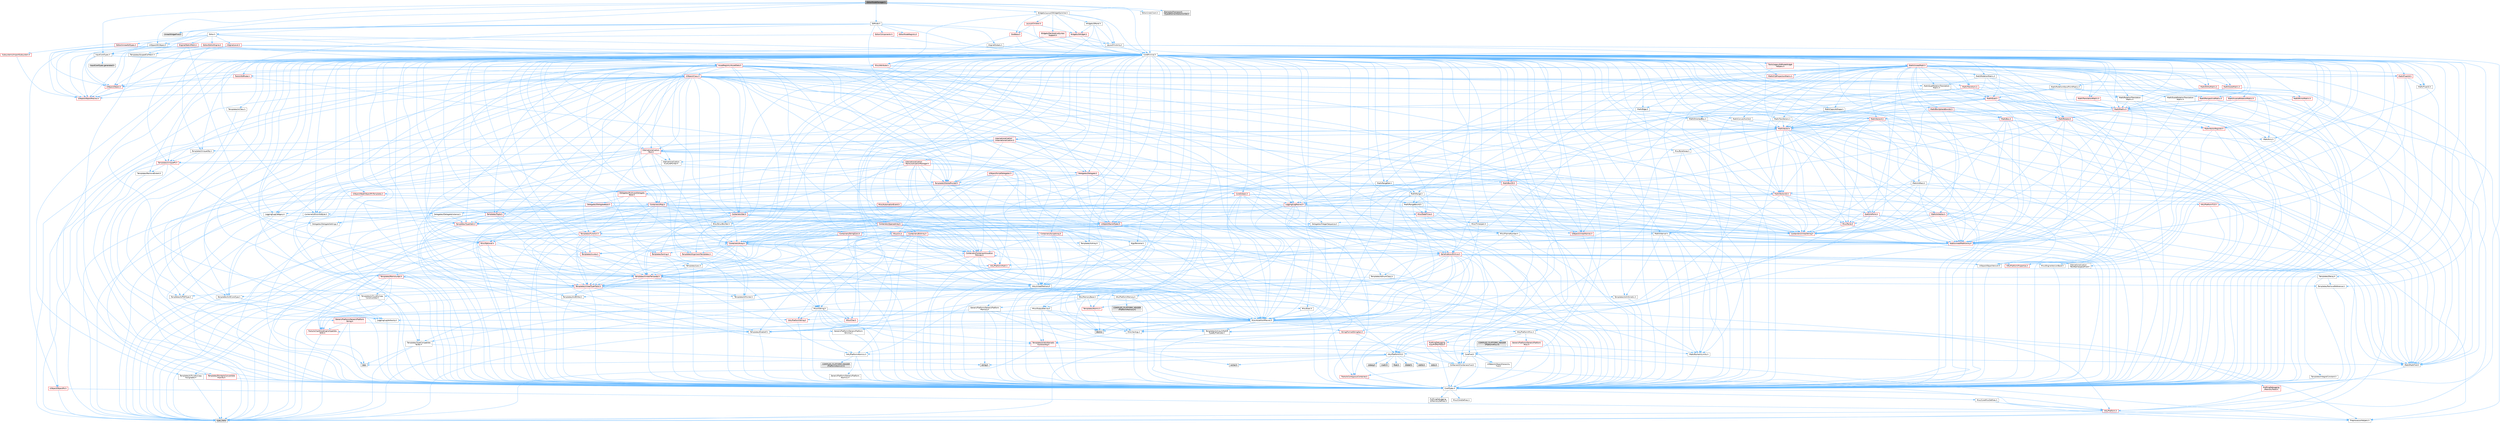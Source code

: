 digraph "EditorModeManager.h"
{
 // INTERACTIVE_SVG=YES
 // LATEX_PDF_SIZE
  bgcolor="transparent";
  edge [fontname=Helvetica,fontsize=10,labelfontname=Helvetica,labelfontsize=10];
  node [fontname=Helvetica,fontsize=10,shape=box,height=0.2,width=0.4];
  Node1 [id="Node000001",label="EditorModeManager.h",height=0.2,width=0.4,color="gray40", fillcolor="grey60", style="filled", fontcolor="black",tooltip=" "];
  Node1 -> Node2 [id="edge1_Node000001_Node000002",color="steelblue1",style="solid",tooltip=" "];
  Node2 [id="Node000002",label="CoreMinimal.h",height=0.2,width=0.4,color="grey40", fillcolor="white", style="filled",URL="$d7/d67/CoreMinimal_8h.html",tooltip=" "];
  Node2 -> Node3 [id="edge2_Node000002_Node000003",color="steelblue1",style="solid",tooltip=" "];
  Node3 [id="Node000003",label="CoreTypes.h",height=0.2,width=0.4,color="grey40", fillcolor="white", style="filled",URL="$dc/dec/CoreTypes_8h.html",tooltip=" "];
  Node3 -> Node4 [id="edge3_Node000003_Node000004",color="steelblue1",style="solid",tooltip=" "];
  Node4 [id="Node000004",label="HAL/Platform.h",height=0.2,width=0.4,color="red", fillcolor="#FFF0F0", style="filled",URL="$d9/dd0/Platform_8h.html",tooltip=" "];
  Node4 -> Node7 [id="edge4_Node000004_Node000007",color="steelblue1",style="solid",tooltip=" "];
  Node7 [id="Node000007",label="type_traits",height=0.2,width=0.4,color="grey60", fillcolor="#E0E0E0", style="filled",tooltip=" "];
  Node4 -> Node8 [id="edge5_Node000004_Node000008",color="steelblue1",style="solid",tooltip=" "];
  Node8 [id="Node000008",label="PreprocessorHelpers.h",height=0.2,width=0.4,color="grey40", fillcolor="white", style="filled",URL="$db/ddb/PreprocessorHelpers_8h.html",tooltip=" "];
  Node3 -> Node14 [id="edge6_Node000003_Node000014",color="steelblue1",style="solid",tooltip=" "];
  Node14 [id="Node000014",label="ProfilingDebugging\l/UMemoryDefines.h",height=0.2,width=0.4,color="grey40", fillcolor="white", style="filled",URL="$d2/da2/UMemoryDefines_8h.html",tooltip=" "];
  Node3 -> Node15 [id="edge7_Node000003_Node000015",color="steelblue1",style="solid",tooltip=" "];
  Node15 [id="Node000015",label="Misc/CoreMiscDefines.h",height=0.2,width=0.4,color="grey40", fillcolor="white", style="filled",URL="$da/d38/CoreMiscDefines_8h.html",tooltip=" "];
  Node15 -> Node4 [id="edge8_Node000015_Node000004",color="steelblue1",style="solid",tooltip=" "];
  Node15 -> Node8 [id="edge9_Node000015_Node000008",color="steelblue1",style="solid",tooltip=" "];
  Node3 -> Node16 [id="edge10_Node000003_Node000016",color="steelblue1",style="solid",tooltip=" "];
  Node16 [id="Node000016",label="Misc/CoreDefines.h",height=0.2,width=0.4,color="grey40", fillcolor="white", style="filled",URL="$d3/dd2/CoreDefines_8h.html",tooltip=" "];
  Node2 -> Node17 [id="edge11_Node000002_Node000017",color="steelblue1",style="solid",tooltip=" "];
  Node17 [id="Node000017",label="CoreFwd.h",height=0.2,width=0.4,color="grey40", fillcolor="white", style="filled",URL="$d1/d1e/CoreFwd_8h.html",tooltip=" "];
  Node17 -> Node3 [id="edge12_Node000017_Node000003",color="steelblue1",style="solid",tooltip=" "];
  Node17 -> Node18 [id="edge13_Node000017_Node000018",color="steelblue1",style="solid",tooltip=" "];
  Node18 [id="Node000018",label="Containers/ContainersFwd.h",height=0.2,width=0.4,color="grey40", fillcolor="white", style="filled",URL="$d4/d0a/ContainersFwd_8h.html",tooltip=" "];
  Node18 -> Node4 [id="edge14_Node000018_Node000004",color="steelblue1",style="solid",tooltip=" "];
  Node18 -> Node3 [id="edge15_Node000018_Node000003",color="steelblue1",style="solid",tooltip=" "];
  Node18 -> Node19 [id="edge16_Node000018_Node000019",color="steelblue1",style="solid",tooltip=" "];
  Node19 [id="Node000019",label="Traits/IsContiguousContainer.h",height=0.2,width=0.4,color="red", fillcolor="#FFF0F0", style="filled",URL="$d5/d3c/IsContiguousContainer_8h.html",tooltip=" "];
  Node19 -> Node3 [id="edge17_Node000019_Node000003",color="steelblue1",style="solid",tooltip=" "];
  Node17 -> Node22 [id="edge18_Node000017_Node000022",color="steelblue1",style="solid",tooltip=" "];
  Node22 [id="Node000022",label="Math/MathFwd.h",height=0.2,width=0.4,color="grey40", fillcolor="white", style="filled",URL="$d2/d10/MathFwd_8h.html",tooltip=" "];
  Node22 -> Node4 [id="edge19_Node000022_Node000004",color="steelblue1",style="solid",tooltip=" "];
  Node17 -> Node23 [id="edge20_Node000017_Node000023",color="steelblue1",style="solid",tooltip=" "];
  Node23 [id="Node000023",label="UObject/UObjectHierarchy\lFwd.h",height=0.2,width=0.4,color="grey40", fillcolor="white", style="filled",URL="$d3/d13/UObjectHierarchyFwd_8h.html",tooltip=" "];
  Node2 -> Node23 [id="edge21_Node000002_Node000023",color="steelblue1",style="solid",tooltip=" "];
  Node2 -> Node18 [id="edge22_Node000002_Node000018",color="steelblue1",style="solid",tooltip=" "];
  Node2 -> Node24 [id="edge23_Node000002_Node000024",color="steelblue1",style="solid",tooltip=" "];
  Node24 [id="Node000024",label="Misc/VarArgs.h",height=0.2,width=0.4,color="grey40", fillcolor="white", style="filled",URL="$d5/d6f/VarArgs_8h.html",tooltip=" "];
  Node24 -> Node3 [id="edge24_Node000024_Node000003",color="steelblue1",style="solid",tooltip=" "];
  Node2 -> Node25 [id="edge25_Node000002_Node000025",color="steelblue1",style="solid",tooltip=" "];
  Node25 [id="Node000025",label="Logging/LogVerbosity.h",height=0.2,width=0.4,color="grey40", fillcolor="white", style="filled",URL="$d2/d8f/LogVerbosity_8h.html",tooltip=" "];
  Node25 -> Node3 [id="edge26_Node000025_Node000003",color="steelblue1",style="solid",tooltip=" "];
  Node2 -> Node26 [id="edge27_Node000002_Node000026",color="steelblue1",style="solid",tooltip=" "];
  Node26 [id="Node000026",label="Misc/OutputDevice.h",height=0.2,width=0.4,color="grey40", fillcolor="white", style="filled",URL="$d7/d32/OutputDevice_8h.html",tooltip=" "];
  Node26 -> Node17 [id="edge28_Node000026_Node000017",color="steelblue1",style="solid",tooltip=" "];
  Node26 -> Node3 [id="edge29_Node000026_Node000003",color="steelblue1",style="solid",tooltip=" "];
  Node26 -> Node25 [id="edge30_Node000026_Node000025",color="steelblue1",style="solid",tooltip=" "];
  Node26 -> Node24 [id="edge31_Node000026_Node000024",color="steelblue1",style="solid",tooltip=" "];
  Node26 -> Node27 [id="edge32_Node000026_Node000027",color="steelblue1",style="solid",tooltip=" "];
  Node27 [id="Node000027",label="Templates/IsArrayOrRefOf\lTypeByPredicate.h",height=0.2,width=0.4,color="grey40", fillcolor="white", style="filled",URL="$d6/da1/IsArrayOrRefOfTypeByPredicate_8h.html",tooltip=" "];
  Node27 -> Node3 [id="edge33_Node000027_Node000003",color="steelblue1",style="solid",tooltip=" "];
  Node26 -> Node28 [id="edge34_Node000026_Node000028",color="steelblue1",style="solid",tooltip=" "];
  Node28 [id="Node000028",label="Templates/IsValidVariadic\lFunctionArg.h",height=0.2,width=0.4,color="red", fillcolor="#FFF0F0", style="filled",URL="$d0/dc8/IsValidVariadicFunctionArg_8h.html",tooltip=" "];
  Node28 -> Node3 [id="edge35_Node000028_Node000003",color="steelblue1",style="solid",tooltip=" "];
  Node28 -> Node7 [id="edge36_Node000028_Node000007",color="steelblue1",style="solid",tooltip=" "];
  Node26 -> Node30 [id="edge37_Node000026_Node000030",color="steelblue1",style="solid",tooltip=" "];
  Node30 [id="Node000030",label="Traits/IsCharEncodingCompatible\lWith.h",height=0.2,width=0.4,color="red", fillcolor="#FFF0F0", style="filled",URL="$df/dd1/IsCharEncodingCompatibleWith_8h.html",tooltip=" "];
  Node30 -> Node7 [id="edge38_Node000030_Node000007",color="steelblue1",style="solid",tooltip=" "];
  Node2 -> Node32 [id="edge39_Node000002_Node000032",color="steelblue1",style="solid",tooltip=" "];
  Node32 [id="Node000032",label="HAL/PlatformCrt.h",height=0.2,width=0.4,color="grey40", fillcolor="white", style="filled",URL="$d8/d75/PlatformCrt_8h.html",tooltip=" "];
  Node32 -> Node33 [id="edge40_Node000032_Node000033",color="steelblue1",style="solid",tooltip=" "];
  Node33 [id="Node000033",label="new",height=0.2,width=0.4,color="grey60", fillcolor="#E0E0E0", style="filled",tooltip=" "];
  Node32 -> Node34 [id="edge41_Node000032_Node000034",color="steelblue1",style="solid",tooltip=" "];
  Node34 [id="Node000034",label="wchar.h",height=0.2,width=0.4,color="grey60", fillcolor="#E0E0E0", style="filled",tooltip=" "];
  Node32 -> Node35 [id="edge42_Node000032_Node000035",color="steelblue1",style="solid",tooltip=" "];
  Node35 [id="Node000035",label="stddef.h",height=0.2,width=0.4,color="grey60", fillcolor="#E0E0E0", style="filled",tooltip=" "];
  Node32 -> Node36 [id="edge43_Node000032_Node000036",color="steelblue1",style="solid",tooltip=" "];
  Node36 [id="Node000036",label="stdlib.h",height=0.2,width=0.4,color="grey60", fillcolor="#E0E0E0", style="filled",tooltip=" "];
  Node32 -> Node37 [id="edge44_Node000032_Node000037",color="steelblue1",style="solid",tooltip=" "];
  Node37 [id="Node000037",label="stdio.h",height=0.2,width=0.4,color="grey60", fillcolor="#E0E0E0", style="filled",tooltip=" "];
  Node32 -> Node38 [id="edge45_Node000032_Node000038",color="steelblue1",style="solid",tooltip=" "];
  Node38 [id="Node000038",label="stdarg.h",height=0.2,width=0.4,color="grey60", fillcolor="#E0E0E0", style="filled",tooltip=" "];
  Node32 -> Node39 [id="edge46_Node000032_Node000039",color="steelblue1",style="solid",tooltip=" "];
  Node39 [id="Node000039",label="math.h",height=0.2,width=0.4,color="grey60", fillcolor="#E0E0E0", style="filled",tooltip=" "];
  Node32 -> Node40 [id="edge47_Node000032_Node000040",color="steelblue1",style="solid",tooltip=" "];
  Node40 [id="Node000040",label="float.h",height=0.2,width=0.4,color="grey60", fillcolor="#E0E0E0", style="filled",tooltip=" "];
  Node32 -> Node41 [id="edge48_Node000032_Node000041",color="steelblue1",style="solid",tooltip=" "];
  Node41 [id="Node000041",label="string.h",height=0.2,width=0.4,color="grey60", fillcolor="#E0E0E0", style="filled",tooltip=" "];
  Node2 -> Node42 [id="edge49_Node000002_Node000042",color="steelblue1",style="solid",tooltip=" "];
  Node42 [id="Node000042",label="HAL/PlatformMisc.h",height=0.2,width=0.4,color="grey40", fillcolor="white", style="filled",URL="$d0/df5/PlatformMisc_8h.html",tooltip=" "];
  Node42 -> Node3 [id="edge50_Node000042_Node000003",color="steelblue1",style="solid",tooltip=" "];
  Node42 -> Node43 [id="edge51_Node000042_Node000043",color="steelblue1",style="solid",tooltip=" "];
  Node43 [id="Node000043",label="GenericPlatform/GenericPlatform\lMisc.h",height=0.2,width=0.4,color="red", fillcolor="#FFF0F0", style="filled",URL="$db/d9a/GenericPlatformMisc_8h.html",tooltip=" "];
  Node43 -> Node17 [id="edge52_Node000043_Node000017",color="steelblue1",style="solid",tooltip=" "];
  Node43 -> Node3 [id="edge53_Node000043_Node000003",color="steelblue1",style="solid",tooltip=" "];
  Node43 -> Node32 [id="edge54_Node000043_Node000032",color="steelblue1",style="solid",tooltip=" "];
  Node43 -> Node47 [id="edge55_Node000043_Node000047",color="steelblue1",style="solid",tooltip=" "];
  Node47 [id="Node000047",label="Math/NumericLimits.h",height=0.2,width=0.4,color="grey40", fillcolor="white", style="filled",URL="$df/d1b/NumericLimits_8h.html",tooltip=" "];
  Node47 -> Node3 [id="edge56_Node000047_Node000003",color="steelblue1",style="solid",tooltip=" "];
  Node42 -> Node52 [id="edge57_Node000042_Node000052",color="steelblue1",style="solid",tooltip=" "];
  Node52 [id="Node000052",label="COMPILED_PLATFORM_HEADER\l(PlatformMisc.h)",height=0.2,width=0.4,color="grey60", fillcolor="#E0E0E0", style="filled",tooltip=" "];
  Node42 -> Node53 [id="edge58_Node000042_Node000053",color="steelblue1",style="solid",tooltip=" "];
  Node53 [id="Node000053",label="ProfilingDebugging\l/CpuProfilerTrace.h",height=0.2,width=0.4,color="red", fillcolor="#FFF0F0", style="filled",URL="$da/dcb/CpuProfilerTrace_8h.html",tooltip=" "];
  Node53 -> Node3 [id="edge59_Node000053_Node000003",color="steelblue1",style="solid",tooltip=" "];
  Node53 -> Node18 [id="edge60_Node000053_Node000018",color="steelblue1",style="solid",tooltip=" "];
  Node53 -> Node54 [id="edge61_Node000053_Node000054",color="steelblue1",style="solid",tooltip=" "];
  Node54 [id="Node000054",label="HAL/PlatformAtomics.h",height=0.2,width=0.4,color="grey40", fillcolor="white", style="filled",URL="$d3/d36/PlatformAtomics_8h.html",tooltip=" "];
  Node54 -> Node3 [id="edge62_Node000054_Node000003",color="steelblue1",style="solid",tooltip=" "];
  Node54 -> Node55 [id="edge63_Node000054_Node000055",color="steelblue1",style="solid",tooltip=" "];
  Node55 [id="Node000055",label="GenericPlatform/GenericPlatform\lAtomics.h",height=0.2,width=0.4,color="grey40", fillcolor="white", style="filled",URL="$da/d72/GenericPlatformAtomics_8h.html",tooltip=" "];
  Node55 -> Node3 [id="edge64_Node000055_Node000003",color="steelblue1",style="solid",tooltip=" "];
  Node54 -> Node56 [id="edge65_Node000054_Node000056",color="steelblue1",style="solid",tooltip=" "];
  Node56 [id="Node000056",label="COMPILED_PLATFORM_HEADER\l(PlatformAtomics.h)",height=0.2,width=0.4,color="grey60", fillcolor="#E0E0E0", style="filled",tooltip=" "];
  Node53 -> Node8 [id="edge66_Node000053_Node000008",color="steelblue1",style="solid",tooltip=" "];
  Node2 -> Node61 [id="edge67_Node000002_Node000061",color="steelblue1",style="solid",tooltip=" "];
  Node61 [id="Node000061",label="Misc/AssertionMacros.h",height=0.2,width=0.4,color="grey40", fillcolor="white", style="filled",URL="$d0/dfa/AssertionMacros_8h.html",tooltip=" "];
  Node61 -> Node3 [id="edge68_Node000061_Node000003",color="steelblue1",style="solid",tooltip=" "];
  Node61 -> Node4 [id="edge69_Node000061_Node000004",color="steelblue1",style="solid",tooltip=" "];
  Node61 -> Node42 [id="edge70_Node000061_Node000042",color="steelblue1",style="solid",tooltip=" "];
  Node61 -> Node8 [id="edge71_Node000061_Node000008",color="steelblue1",style="solid",tooltip=" "];
  Node61 -> Node62 [id="edge72_Node000061_Node000062",color="steelblue1",style="solid",tooltip=" "];
  Node62 [id="Node000062",label="Templates/EnableIf.h",height=0.2,width=0.4,color="grey40", fillcolor="white", style="filled",URL="$d7/d60/EnableIf_8h.html",tooltip=" "];
  Node62 -> Node3 [id="edge73_Node000062_Node000003",color="steelblue1",style="solid",tooltip=" "];
  Node61 -> Node27 [id="edge74_Node000061_Node000027",color="steelblue1",style="solid",tooltip=" "];
  Node61 -> Node28 [id="edge75_Node000061_Node000028",color="steelblue1",style="solid",tooltip=" "];
  Node61 -> Node30 [id="edge76_Node000061_Node000030",color="steelblue1",style="solid",tooltip=" "];
  Node61 -> Node24 [id="edge77_Node000061_Node000024",color="steelblue1",style="solid",tooltip=" "];
  Node61 -> Node63 [id="edge78_Node000061_Node000063",color="steelblue1",style="solid",tooltip=" "];
  Node63 [id="Node000063",label="String/FormatStringSan.h",height=0.2,width=0.4,color="red", fillcolor="#FFF0F0", style="filled",URL="$d3/d8b/FormatStringSan_8h.html",tooltip=" "];
  Node63 -> Node7 [id="edge79_Node000063_Node000007",color="steelblue1",style="solid",tooltip=" "];
  Node63 -> Node3 [id="edge80_Node000063_Node000003",color="steelblue1",style="solid",tooltip=" "];
  Node63 -> Node28 [id="edge81_Node000063_Node000028",color="steelblue1",style="solid",tooltip=" "];
  Node63 -> Node18 [id="edge82_Node000063_Node000018",color="steelblue1",style="solid",tooltip=" "];
  Node61 -> Node69 [id="edge83_Node000061_Node000069",color="steelblue1",style="solid",tooltip=" "];
  Node69 [id="Node000069",label="atomic",height=0.2,width=0.4,color="grey60", fillcolor="#E0E0E0", style="filled",tooltip=" "];
  Node2 -> Node70 [id="edge84_Node000002_Node000070",color="steelblue1",style="solid",tooltip=" "];
  Node70 [id="Node000070",label="Templates/IsPointer.h",height=0.2,width=0.4,color="grey40", fillcolor="white", style="filled",URL="$d7/d05/IsPointer_8h.html",tooltip=" "];
  Node70 -> Node3 [id="edge85_Node000070_Node000003",color="steelblue1",style="solid",tooltip=" "];
  Node2 -> Node71 [id="edge86_Node000002_Node000071",color="steelblue1",style="solid",tooltip=" "];
  Node71 [id="Node000071",label="HAL/PlatformMemory.h",height=0.2,width=0.4,color="grey40", fillcolor="white", style="filled",URL="$de/d68/PlatformMemory_8h.html",tooltip=" "];
  Node71 -> Node3 [id="edge87_Node000071_Node000003",color="steelblue1",style="solid",tooltip=" "];
  Node71 -> Node72 [id="edge88_Node000071_Node000072",color="steelblue1",style="solid",tooltip=" "];
  Node72 [id="Node000072",label="GenericPlatform/GenericPlatform\lMemory.h",height=0.2,width=0.4,color="grey40", fillcolor="white", style="filled",URL="$dd/d22/GenericPlatformMemory_8h.html",tooltip=" "];
  Node72 -> Node17 [id="edge89_Node000072_Node000017",color="steelblue1",style="solid",tooltip=" "];
  Node72 -> Node3 [id="edge90_Node000072_Node000003",color="steelblue1",style="solid",tooltip=" "];
  Node72 -> Node73 [id="edge91_Node000072_Node000073",color="steelblue1",style="solid",tooltip=" "];
  Node73 [id="Node000073",label="HAL/PlatformString.h",height=0.2,width=0.4,color="red", fillcolor="#FFF0F0", style="filled",URL="$db/db5/PlatformString_8h.html",tooltip=" "];
  Node73 -> Node3 [id="edge92_Node000073_Node000003",color="steelblue1",style="solid",tooltip=" "];
  Node72 -> Node41 [id="edge93_Node000072_Node000041",color="steelblue1",style="solid",tooltip=" "];
  Node72 -> Node34 [id="edge94_Node000072_Node000034",color="steelblue1",style="solid",tooltip=" "];
  Node71 -> Node75 [id="edge95_Node000071_Node000075",color="steelblue1",style="solid",tooltip=" "];
  Node75 [id="Node000075",label="COMPILED_PLATFORM_HEADER\l(PlatformMemory.h)",height=0.2,width=0.4,color="grey60", fillcolor="#E0E0E0", style="filled",tooltip=" "];
  Node2 -> Node54 [id="edge96_Node000002_Node000054",color="steelblue1",style="solid",tooltip=" "];
  Node2 -> Node76 [id="edge97_Node000002_Node000076",color="steelblue1",style="solid",tooltip=" "];
  Node76 [id="Node000076",label="Misc/Exec.h",height=0.2,width=0.4,color="grey40", fillcolor="white", style="filled",URL="$de/ddb/Exec_8h.html",tooltip=" "];
  Node76 -> Node3 [id="edge98_Node000076_Node000003",color="steelblue1",style="solid",tooltip=" "];
  Node76 -> Node61 [id="edge99_Node000076_Node000061",color="steelblue1",style="solid",tooltip=" "];
  Node2 -> Node77 [id="edge100_Node000002_Node000077",color="steelblue1",style="solid",tooltip=" "];
  Node77 [id="Node000077",label="HAL/MemoryBase.h",height=0.2,width=0.4,color="grey40", fillcolor="white", style="filled",URL="$d6/d9f/MemoryBase_8h.html",tooltip=" "];
  Node77 -> Node3 [id="edge101_Node000077_Node000003",color="steelblue1",style="solid",tooltip=" "];
  Node77 -> Node54 [id="edge102_Node000077_Node000054",color="steelblue1",style="solid",tooltip=" "];
  Node77 -> Node32 [id="edge103_Node000077_Node000032",color="steelblue1",style="solid",tooltip=" "];
  Node77 -> Node76 [id="edge104_Node000077_Node000076",color="steelblue1",style="solid",tooltip=" "];
  Node77 -> Node26 [id="edge105_Node000077_Node000026",color="steelblue1",style="solid",tooltip=" "];
  Node77 -> Node78 [id="edge106_Node000077_Node000078",color="steelblue1",style="solid",tooltip=" "];
  Node78 [id="Node000078",label="Templates/Atomic.h",height=0.2,width=0.4,color="red", fillcolor="#FFF0F0", style="filled",URL="$d3/d91/Atomic_8h.html",tooltip=" "];
  Node78 -> Node69 [id="edge107_Node000078_Node000069",color="steelblue1",style="solid",tooltip=" "];
  Node2 -> Node87 [id="edge108_Node000002_Node000087",color="steelblue1",style="solid",tooltip=" "];
  Node87 [id="Node000087",label="HAL/UnrealMemory.h",height=0.2,width=0.4,color="grey40", fillcolor="white", style="filled",URL="$d9/d96/UnrealMemory_8h.html",tooltip=" "];
  Node87 -> Node3 [id="edge109_Node000087_Node000003",color="steelblue1",style="solid",tooltip=" "];
  Node87 -> Node72 [id="edge110_Node000087_Node000072",color="steelblue1",style="solid",tooltip=" "];
  Node87 -> Node77 [id="edge111_Node000087_Node000077",color="steelblue1",style="solid",tooltip=" "];
  Node87 -> Node71 [id="edge112_Node000087_Node000071",color="steelblue1",style="solid",tooltip=" "];
  Node87 -> Node88 [id="edge113_Node000087_Node000088",color="steelblue1",style="solid",tooltip=" "];
  Node88 [id="Node000088",label="ProfilingDebugging\l/MemoryTrace.h",height=0.2,width=0.4,color="red", fillcolor="#FFF0F0", style="filled",URL="$da/dd7/MemoryTrace_8h.html",tooltip=" "];
  Node88 -> Node4 [id="edge114_Node000088_Node000004",color="steelblue1",style="solid",tooltip=" "];
  Node87 -> Node70 [id="edge115_Node000087_Node000070",color="steelblue1",style="solid",tooltip=" "];
  Node2 -> Node89 [id="edge116_Node000002_Node000089",color="steelblue1",style="solid",tooltip=" "];
  Node89 [id="Node000089",label="Templates/IsArithmetic.h",height=0.2,width=0.4,color="grey40", fillcolor="white", style="filled",URL="$d2/d5d/IsArithmetic_8h.html",tooltip=" "];
  Node89 -> Node3 [id="edge117_Node000089_Node000003",color="steelblue1",style="solid",tooltip=" "];
  Node2 -> Node83 [id="edge118_Node000002_Node000083",color="steelblue1",style="solid",tooltip=" "];
  Node83 [id="Node000083",label="Templates/AndOrNot.h",height=0.2,width=0.4,color="grey40", fillcolor="white", style="filled",URL="$db/d0a/AndOrNot_8h.html",tooltip=" "];
  Node83 -> Node3 [id="edge119_Node000083_Node000003",color="steelblue1",style="solid",tooltip=" "];
  Node2 -> Node90 [id="edge120_Node000002_Node000090",color="steelblue1",style="solid",tooltip=" "];
  Node90 [id="Node000090",label="Templates/IsPODType.h",height=0.2,width=0.4,color="grey40", fillcolor="white", style="filled",URL="$d7/db1/IsPODType_8h.html",tooltip=" "];
  Node90 -> Node3 [id="edge121_Node000090_Node000003",color="steelblue1",style="solid",tooltip=" "];
  Node2 -> Node91 [id="edge122_Node000002_Node000091",color="steelblue1",style="solid",tooltip=" "];
  Node91 [id="Node000091",label="Templates/IsUECoreType.h",height=0.2,width=0.4,color="grey40", fillcolor="white", style="filled",URL="$d1/db8/IsUECoreType_8h.html",tooltip=" "];
  Node91 -> Node3 [id="edge123_Node000091_Node000003",color="steelblue1",style="solid",tooltip=" "];
  Node91 -> Node7 [id="edge124_Node000091_Node000007",color="steelblue1",style="solid",tooltip=" "];
  Node2 -> Node84 [id="edge125_Node000002_Node000084",color="steelblue1",style="solid",tooltip=" "];
  Node84 [id="Node000084",label="Templates/IsTriviallyCopy\lConstructible.h",height=0.2,width=0.4,color="grey40", fillcolor="white", style="filled",URL="$d3/d78/IsTriviallyCopyConstructible_8h.html",tooltip=" "];
  Node84 -> Node3 [id="edge126_Node000084_Node000003",color="steelblue1",style="solid",tooltip=" "];
  Node84 -> Node7 [id="edge127_Node000084_Node000007",color="steelblue1",style="solid",tooltip=" "];
  Node2 -> Node92 [id="edge128_Node000002_Node000092",color="steelblue1",style="solid",tooltip=" "];
  Node92 [id="Node000092",label="Templates/UnrealTypeTraits.h",height=0.2,width=0.4,color="red", fillcolor="#FFF0F0", style="filled",URL="$d2/d2d/UnrealTypeTraits_8h.html",tooltip=" "];
  Node92 -> Node3 [id="edge129_Node000092_Node000003",color="steelblue1",style="solid",tooltip=" "];
  Node92 -> Node70 [id="edge130_Node000092_Node000070",color="steelblue1",style="solid",tooltip=" "];
  Node92 -> Node61 [id="edge131_Node000092_Node000061",color="steelblue1",style="solid",tooltip=" "];
  Node92 -> Node83 [id="edge132_Node000092_Node000083",color="steelblue1",style="solid",tooltip=" "];
  Node92 -> Node62 [id="edge133_Node000092_Node000062",color="steelblue1",style="solid",tooltip=" "];
  Node92 -> Node89 [id="edge134_Node000092_Node000089",color="steelblue1",style="solid",tooltip=" "];
  Node92 -> Node90 [id="edge135_Node000092_Node000090",color="steelblue1",style="solid",tooltip=" "];
  Node92 -> Node91 [id="edge136_Node000092_Node000091",color="steelblue1",style="solid",tooltip=" "];
  Node92 -> Node84 [id="edge137_Node000092_Node000084",color="steelblue1",style="solid",tooltip=" "];
  Node2 -> Node62 [id="edge138_Node000002_Node000062",color="steelblue1",style="solid",tooltip=" "];
  Node2 -> Node94 [id="edge139_Node000002_Node000094",color="steelblue1",style="solid",tooltip=" "];
  Node94 [id="Node000094",label="Templates/RemoveReference.h",height=0.2,width=0.4,color="grey40", fillcolor="white", style="filled",URL="$da/dbe/RemoveReference_8h.html",tooltip=" "];
  Node94 -> Node3 [id="edge140_Node000094_Node000003",color="steelblue1",style="solid",tooltip=" "];
  Node2 -> Node95 [id="edge141_Node000002_Node000095",color="steelblue1",style="solid",tooltip=" "];
  Node95 [id="Node000095",label="Templates/IntegralConstant.h",height=0.2,width=0.4,color="grey40", fillcolor="white", style="filled",URL="$db/d1b/IntegralConstant_8h.html",tooltip=" "];
  Node95 -> Node3 [id="edge142_Node000095_Node000003",color="steelblue1",style="solid",tooltip=" "];
  Node2 -> Node96 [id="edge143_Node000002_Node000096",color="steelblue1",style="solid",tooltip=" "];
  Node96 [id="Node000096",label="Templates/IsClass.h",height=0.2,width=0.4,color="grey40", fillcolor="white", style="filled",URL="$db/dcb/IsClass_8h.html",tooltip=" "];
  Node96 -> Node3 [id="edge144_Node000096_Node000003",color="steelblue1",style="solid",tooltip=" "];
  Node2 -> Node97 [id="edge145_Node000002_Node000097",color="steelblue1",style="solid",tooltip=" "];
  Node97 [id="Node000097",label="Templates/TypeCompatible\lBytes.h",height=0.2,width=0.4,color="grey40", fillcolor="white", style="filled",URL="$df/d0a/TypeCompatibleBytes_8h.html",tooltip=" "];
  Node97 -> Node3 [id="edge146_Node000097_Node000003",color="steelblue1",style="solid",tooltip=" "];
  Node97 -> Node41 [id="edge147_Node000097_Node000041",color="steelblue1",style="solid",tooltip=" "];
  Node97 -> Node33 [id="edge148_Node000097_Node000033",color="steelblue1",style="solid",tooltip=" "];
  Node97 -> Node7 [id="edge149_Node000097_Node000007",color="steelblue1",style="solid",tooltip=" "];
  Node2 -> Node19 [id="edge150_Node000002_Node000019",color="steelblue1",style="solid",tooltip=" "];
  Node2 -> Node98 [id="edge151_Node000002_Node000098",color="steelblue1",style="solid",tooltip=" "];
  Node98 [id="Node000098",label="Templates/UnrealTemplate.h",height=0.2,width=0.4,color="red", fillcolor="#FFF0F0", style="filled",URL="$d4/d24/UnrealTemplate_8h.html",tooltip=" "];
  Node98 -> Node3 [id="edge152_Node000098_Node000003",color="steelblue1",style="solid",tooltip=" "];
  Node98 -> Node70 [id="edge153_Node000098_Node000070",color="steelblue1",style="solid",tooltip=" "];
  Node98 -> Node87 [id="edge154_Node000098_Node000087",color="steelblue1",style="solid",tooltip=" "];
  Node98 -> Node92 [id="edge155_Node000098_Node000092",color="steelblue1",style="solid",tooltip=" "];
  Node98 -> Node94 [id="edge156_Node000098_Node000094",color="steelblue1",style="solid",tooltip=" "];
  Node98 -> Node97 [id="edge157_Node000098_Node000097",color="steelblue1",style="solid",tooltip=" "];
  Node98 -> Node19 [id="edge158_Node000098_Node000019",color="steelblue1",style="solid",tooltip=" "];
  Node98 -> Node7 [id="edge159_Node000098_Node000007",color="steelblue1",style="solid",tooltip=" "];
  Node2 -> Node47 [id="edge160_Node000002_Node000047",color="steelblue1",style="solid",tooltip=" "];
  Node2 -> Node102 [id="edge161_Node000002_Node000102",color="steelblue1",style="solid",tooltip=" "];
  Node102 [id="Node000102",label="HAL/PlatformMath.h",height=0.2,width=0.4,color="red", fillcolor="#FFF0F0", style="filled",URL="$dc/d53/PlatformMath_8h.html",tooltip=" "];
  Node102 -> Node3 [id="edge162_Node000102_Node000003",color="steelblue1",style="solid",tooltip=" "];
  Node2 -> Node85 [id="edge163_Node000002_Node000085",color="steelblue1",style="solid",tooltip=" "];
  Node85 [id="Node000085",label="Templates/IsTriviallyCopy\lAssignable.h",height=0.2,width=0.4,color="grey40", fillcolor="white", style="filled",URL="$d2/df2/IsTriviallyCopyAssignable_8h.html",tooltip=" "];
  Node85 -> Node3 [id="edge164_Node000085_Node000003",color="steelblue1",style="solid",tooltip=" "];
  Node85 -> Node7 [id="edge165_Node000085_Node000007",color="steelblue1",style="solid",tooltip=" "];
  Node2 -> Node110 [id="edge166_Node000002_Node000110",color="steelblue1",style="solid",tooltip=" "];
  Node110 [id="Node000110",label="Templates/MemoryOps.h",height=0.2,width=0.4,color="red", fillcolor="#FFF0F0", style="filled",URL="$db/dea/MemoryOps_8h.html",tooltip=" "];
  Node110 -> Node3 [id="edge167_Node000110_Node000003",color="steelblue1",style="solid",tooltip=" "];
  Node110 -> Node87 [id="edge168_Node000110_Node000087",color="steelblue1",style="solid",tooltip=" "];
  Node110 -> Node85 [id="edge169_Node000110_Node000085",color="steelblue1",style="solid",tooltip=" "];
  Node110 -> Node84 [id="edge170_Node000110_Node000084",color="steelblue1",style="solid",tooltip=" "];
  Node110 -> Node92 [id="edge171_Node000110_Node000092",color="steelblue1",style="solid",tooltip=" "];
  Node110 -> Node33 [id="edge172_Node000110_Node000033",color="steelblue1",style="solid",tooltip=" "];
  Node110 -> Node7 [id="edge173_Node000110_Node000007",color="steelblue1",style="solid",tooltip=" "];
  Node2 -> Node111 [id="edge174_Node000002_Node000111",color="steelblue1",style="solid",tooltip=" "];
  Node111 [id="Node000111",label="Containers/ContainerAllocation\lPolicies.h",height=0.2,width=0.4,color="red", fillcolor="#FFF0F0", style="filled",URL="$d7/dff/ContainerAllocationPolicies_8h.html",tooltip=" "];
  Node111 -> Node3 [id="edge175_Node000111_Node000003",color="steelblue1",style="solid",tooltip=" "];
  Node111 -> Node111 [id="edge176_Node000111_Node000111",color="steelblue1",style="solid",tooltip=" "];
  Node111 -> Node102 [id="edge177_Node000111_Node000102",color="steelblue1",style="solid",tooltip=" "];
  Node111 -> Node87 [id="edge178_Node000111_Node000087",color="steelblue1",style="solid",tooltip=" "];
  Node111 -> Node47 [id="edge179_Node000111_Node000047",color="steelblue1",style="solid",tooltip=" "];
  Node111 -> Node61 [id="edge180_Node000111_Node000061",color="steelblue1",style="solid",tooltip=" "];
  Node111 -> Node110 [id="edge181_Node000111_Node000110",color="steelblue1",style="solid",tooltip=" "];
  Node111 -> Node97 [id="edge182_Node000111_Node000097",color="steelblue1",style="solid",tooltip=" "];
  Node111 -> Node7 [id="edge183_Node000111_Node000007",color="steelblue1",style="solid",tooltip=" "];
  Node2 -> Node114 [id="edge184_Node000002_Node000114",color="steelblue1",style="solid",tooltip=" "];
  Node114 [id="Node000114",label="Templates/IsEnumClass.h",height=0.2,width=0.4,color="grey40", fillcolor="white", style="filled",URL="$d7/d15/IsEnumClass_8h.html",tooltip=" "];
  Node114 -> Node3 [id="edge185_Node000114_Node000003",color="steelblue1",style="solid",tooltip=" "];
  Node114 -> Node83 [id="edge186_Node000114_Node000083",color="steelblue1",style="solid",tooltip=" "];
  Node2 -> Node115 [id="edge187_Node000002_Node000115",color="steelblue1",style="solid",tooltip=" "];
  Node115 [id="Node000115",label="HAL/PlatformProperties.h",height=0.2,width=0.4,color="red", fillcolor="#FFF0F0", style="filled",URL="$d9/db0/PlatformProperties_8h.html",tooltip=" "];
  Node115 -> Node3 [id="edge188_Node000115_Node000003",color="steelblue1",style="solid",tooltip=" "];
  Node2 -> Node118 [id="edge189_Node000002_Node000118",color="steelblue1",style="solid",tooltip=" "];
  Node118 [id="Node000118",label="Misc/EngineVersionBase.h",height=0.2,width=0.4,color="grey40", fillcolor="white", style="filled",URL="$d5/d2b/EngineVersionBase_8h.html",tooltip=" "];
  Node118 -> Node3 [id="edge190_Node000118_Node000003",color="steelblue1",style="solid",tooltip=" "];
  Node2 -> Node119 [id="edge191_Node000002_Node000119",color="steelblue1",style="solid",tooltip=" "];
  Node119 [id="Node000119",label="Internationalization\l/TextNamespaceFwd.h",height=0.2,width=0.4,color="grey40", fillcolor="white", style="filled",URL="$d8/d97/TextNamespaceFwd_8h.html",tooltip=" "];
  Node119 -> Node3 [id="edge192_Node000119_Node000003",color="steelblue1",style="solid",tooltip=" "];
  Node2 -> Node120 [id="edge193_Node000002_Node000120",color="steelblue1",style="solid",tooltip=" "];
  Node120 [id="Node000120",label="Serialization/Archive.h",height=0.2,width=0.4,color="red", fillcolor="#FFF0F0", style="filled",URL="$d7/d3b/Archive_8h.html",tooltip=" "];
  Node120 -> Node17 [id="edge194_Node000120_Node000017",color="steelblue1",style="solid",tooltip=" "];
  Node120 -> Node3 [id="edge195_Node000120_Node000003",color="steelblue1",style="solid",tooltip=" "];
  Node120 -> Node115 [id="edge196_Node000120_Node000115",color="steelblue1",style="solid",tooltip=" "];
  Node120 -> Node119 [id="edge197_Node000120_Node000119",color="steelblue1",style="solid",tooltip=" "];
  Node120 -> Node22 [id="edge198_Node000120_Node000022",color="steelblue1",style="solid",tooltip=" "];
  Node120 -> Node61 [id="edge199_Node000120_Node000061",color="steelblue1",style="solid",tooltip=" "];
  Node120 -> Node118 [id="edge200_Node000120_Node000118",color="steelblue1",style="solid",tooltip=" "];
  Node120 -> Node24 [id="edge201_Node000120_Node000024",color="steelblue1",style="solid",tooltip=" "];
  Node120 -> Node62 [id="edge202_Node000120_Node000062",color="steelblue1",style="solid",tooltip=" "];
  Node120 -> Node27 [id="edge203_Node000120_Node000027",color="steelblue1",style="solid",tooltip=" "];
  Node120 -> Node114 [id="edge204_Node000120_Node000114",color="steelblue1",style="solid",tooltip=" "];
  Node120 -> Node28 [id="edge205_Node000120_Node000028",color="steelblue1",style="solid",tooltip=" "];
  Node120 -> Node98 [id="edge206_Node000120_Node000098",color="steelblue1",style="solid",tooltip=" "];
  Node120 -> Node30 [id="edge207_Node000120_Node000030",color="steelblue1",style="solid",tooltip=" "];
  Node120 -> Node123 [id="edge208_Node000120_Node000123",color="steelblue1",style="solid",tooltip=" "];
  Node123 [id="Node000123",label="UObject/ObjectVersion.h",height=0.2,width=0.4,color="grey40", fillcolor="white", style="filled",URL="$da/d63/ObjectVersion_8h.html",tooltip=" "];
  Node123 -> Node3 [id="edge209_Node000123_Node000003",color="steelblue1",style="solid",tooltip=" "];
  Node2 -> Node124 [id="edge210_Node000002_Node000124",color="steelblue1",style="solid",tooltip=" "];
  Node124 [id="Node000124",label="Templates/Less.h",height=0.2,width=0.4,color="grey40", fillcolor="white", style="filled",URL="$de/dc8/Less_8h.html",tooltip=" "];
  Node124 -> Node3 [id="edge211_Node000124_Node000003",color="steelblue1",style="solid",tooltip=" "];
  Node124 -> Node98 [id="edge212_Node000124_Node000098",color="steelblue1",style="solid",tooltip=" "];
  Node2 -> Node125 [id="edge213_Node000002_Node000125",color="steelblue1",style="solid",tooltip=" "];
  Node125 [id="Node000125",label="Templates/Sorting.h",height=0.2,width=0.4,color="red", fillcolor="#FFF0F0", style="filled",URL="$d3/d9e/Sorting_8h.html",tooltip=" "];
  Node125 -> Node3 [id="edge214_Node000125_Node000003",color="steelblue1",style="solid",tooltip=" "];
  Node125 -> Node102 [id="edge215_Node000125_Node000102",color="steelblue1",style="solid",tooltip=" "];
  Node125 -> Node124 [id="edge216_Node000125_Node000124",color="steelblue1",style="solid",tooltip=" "];
  Node2 -> Node136 [id="edge217_Node000002_Node000136",color="steelblue1",style="solid",tooltip=" "];
  Node136 [id="Node000136",label="Misc/Char.h",height=0.2,width=0.4,color="red", fillcolor="#FFF0F0", style="filled",URL="$d0/d58/Char_8h.html",tooltip=" "];
  Node136 -> Node3 [id="edge218_Node000136_Node000003",color="steelblue1",style="solid",tooltip=" "];
  Node136 -> Node7 [id="edge219_Node000136_Node000007",color="steelblue1",style="solid",tooltip=" "];
  Node2 -> Node139 [id="edge220_Node000002_Node000139",color="steelblue1",style="solid",tooltip=" "];
  Node139 [id="Node000139",label="GenericPlatform/GenericPlatform\lStricmp.h",height=0.2,width=0.4,color="grey40", fillcolor="white", style="filled",URL="$d2/d86/GenericPlatformStricmp_8h.html",tooltip=" "];
  Node139 -> Node3 [id="edge221_Node000139_Node000003",color="steelblue1",style="solid",tooltip=" "];
  Node2 -> Node140 [id="edge222_Node000002_Node000140",color="steelblue1",style="solid",tooltip=" "];
  Node140 [id="Node000140",label="GenericPlatform/GenericPlatform\lString.h",height=0.2,width=0.4,color="red", fillcolor="#FFF0F0", style="filled",URL="$dd/d20/GenericPlatformString_8h.html",tooltip=" "];
  Node140 -> Node3 [id="edge223_Node000140_Node000003",color="steelblue1",style="solid",tooltip=" "];
  Node140 -> Node139 [id="edge224_Node000140_Node000139",color="steelblue1",style="solid",tooltip=" "];
  Node140 -> Node62 [id="edge225_Node000140_Node000062",color="steelblue1",style="solid",tooltip=" "];
  Node140 -> Node30 [id="edge226_Node000140_Node000030",color="steelblue1",style="solid",tooltip=" "];
  Node140 -> Node7 [id="edge227_Node000140_Node000007",color="steelblue1",style="solid",tooltip=" "];
  Node2 -> Node73 [id="edge228_Node000002_Node000073",color="steelblue1",style="solid",tooltip=" "];
  Node2 -> Node143 [id="edge229_Node000002_Node000143",color="steelblue1",style="solid",tooltip=" "];
  Node143 [id="Node000143",label="Misc/CString.h",height=0.2,width=0.4,color="grey40", fillcolor="white", style="filled",URL="$d2/d49/CString_8h.html",tooltip=" "];
  Node143 -> Node3 [id="edge230_Node000143_Node000003",color="steelblue1",style="solid",tooltip=" "];
  Node143 -> Node32 [id="edge231_Node000143_Node000032",color="steelblue1",style="solid",tooltip=" "];
  Node143 -> Node73 [id="edge232_Node000143_Node000073",color="steelblue1",style="solid",tooltip=" "];
  Node143 -> Node61 [id="edge233_Node000143_Node000061",color="steelblue1",style="solid",tooltip=" "];
  Node143 -> Node136 [id="edge234_Node000143_Node000136",color="steelblue1",style="solid",tooltip=" "];
  Node143 -> Node24 [id="edge235_Node000143_Node000024",color="steelblue1",style="solid",tooltip=" "];
  Node143 -> Node27 [id="edge236_Node000143_Node000027",color="steelblue1",style="solid",tooltip=" "];
  Node143 -> Node28 [id="edge237_Node000143_Node000028",color="steelblue1",style="solid",tooltip=" "];
  Node143 -> Node30 [id="edge238_Node000143_Node000030",color="steelblue1",style="solid",tooltip=" "];
  Node2 -> Node144 [id="edge239_Node000002_Node000144",color="steelblue1",style="solid",tooltip=" "];
  Node144 [id="Node000144",label="Misc/Crc.h",height=0.2,width=0.4,color="red", fillcolor="#FFF0F0", style="filled",URL="$d4/dd2/Crc_8h.html",tooltip=" "];
  Node144 -> Node3 [id="edge240_Node000144_Node000003",color="steelblue1",style="solid",tooltip=" "];
  Node144 -> Node73 [id="edge241_Node000144_Node000073",color="steelblue1",style="solid",tooltip=" "];
  Node144 -> Node61 [id="edge242_Node000144_Node000061",color="steelblue1",style="solid",tooltip=" "];
  Node144 -> Node143 [id="edge243_Node000144_Node000143",color="steelblue1",style="solid",tooltip=" "];
  Node144 -> Node136 [id="edge244_Node000144_Node000136",color="steelblue1",style="solid",tooltip=" "];
  Node144 -> Node92 [id="edge245_Node000144_Node000092",color="steelblue1",style="solid",tooltip=" "];
  Node2 -> Node135 [id="edge246_Node000002_Node000135",color="steelblue1",style="solid",tooltip=" "];
  Node135 [id="Node000135",label="Math/UnrealMathUtility.h",height=0.2,width=0.4,color="red", fillcolor="#FFF0F0", style="filled",URL="$db/db8/UnrealMathUtility_8h.html",tooltip=" "];
  Node135 -> Node3 [id="edge247_Node000135_Node000003",color="steelblue1",style="solid",tooltip=" "];
  Node135 -> Node61 [id="edge248_Node000135_Node000061",color="steelblue1",style="solid",tooltip=" "];
  Node135 -> Node102 [id="edge249_Node000135_Node000102",color="steelblue1",style="solid",tooltip=" "];
  Node135 -> Node22 [id="edge250_Node000135_Node000022",color="steelblue1",style="solid",tooltip=" "];
  Node2 -> Node145 [id="edge251_Node000002_Node000145",color="steelblue1",style="solid",tooltip=" "];
  Node145 [id="Node000145",label="Containers/UnrealString.h",height=0.2,width=0.4,color="red", fillcolor="#FFF0F0", style="filled",URL="$d5/dba/UnrealString_8h.html",tooltip=" "];
  Node2 -> Node149 [id="edge252_Node000002_Node000149",color="steelblue1",style="solid",tooltip=" "];
  Node149 [id="Node000149",label="Containers/Array.h",height=0.2,width=0.4,color="red", fillcolor="#FFF0F0", style="filled",URL="$df/dd0/Array_8h.html",tooltip=" "];
  Node149 -> Node3 [id="edge253_Node000149_Node000003",color="steelblue1",style="solid",tooltip=" "];
  Node149 -> Node61 [id="edge254_Node000149_Node000061",color="steelblue1",style="solid",tooltip=" "];
  Node149 -> Node87 [id="edge255_Node000149_Node000087",color="steelblue1",style="solid",tooltip=" "];
  Node149 -> Node92 [id="edge256_Node000149_Node000092",color="steelblue1",style="solid",tooltip=" "];
  Node149 -> Node98 [id="edge257_Node000149_Node000098",color="steelblue1",style="solid",tooltip=" "];
  Node149 -> Node111 [id="edge258_Node000149_Node000111",color="steelblue1",style="solid",tooltip=" "];
  Node149 -> Node120 [id="edge259_Node000149_Node000120",color="steelblue1",style="solid",tooltip=" "];
  Node149 -> Node128 [id="edge260_Node000149_Node000128",color="steelblue1",style="solid",tooltip=" "];
  Node128 [id="Node000128",label="Templates/Invoke.h",height=0.2,width=0.4,color="red", fillcolor="#FFF0F0", style="filled",URL="$d7/deb/Invoke_8h.html",tooltip=" "];
  Node128 -> Node3 [id="edge261_Node000128_Node000003",color="steelblue1",style="solid",tooltip=" "];
  Node128 -> Node98 [id="edge262_Node000128_Node000098",color="steelblue1",style="solid",tooltip=" "];
  Node128 -> Node7 [id="edge263_Node000128_Node000007",color="steelblue1",style="solid",tooltip=" "];
  Node149 -> Node124 [id="edge264_Node000149_Node000124",color="steelblue1",style="solid",tooltip=" "];
  Node149 -> Node125 [id="edge265_Node000149_Node000125",color="steelblue1",style="solid",tooltip=" "];
  Node149 -> Node172 [id="edge266_Node000149_Node000172",color="steelblue1",style="solid",tooltip=" "];
  Node172 [id="Node000172",label="Templates/AlignmentTemplates.h",height=0.2,width=0.4,color="red", fillcolor="#FFF0F0", style="filled",URL="$dd/d32/AlignmentTemplates_8h.html",tooltip=" "];
  Node172 -> Node3 [id="edge267_Node000172_Node000003",color="steelblue1",style="solid",tooltip=" "];
  Node172 -> Node70 [id="edge268_Node000172_Node000070",color="steelblue1",style="solid",tooltip=" "];
  Node149 -> Node7 [id="edge269_Node000149_Node000007",color="steelblue1",style="solid",tooltip=" "];
  Node2 -> Node173 [id="edge270_Node000002_Node000173",color="steelblue1",style="solid",tooltip=" "];
  Node173 [id="Node000173",label="Misc/FrameNumber.h",height=0.2,width=0.4,color="grey40", fillcolor="white", style="filled",URL="$dd/dbd/FrameNumber_8h.html",tooltip=" "];
  Node173 -> Node3 [id="edge271_Node000173_Node000003",color="steelblue1",style="solid",tooltip=" "];
  Node173 -> Node47 [id="edge272_Node000173_Node000047",color="steelblue1",style="solid",tooltip=" "];
  Node173 -> Node135 [id="edge273_Node000173_Node000135",color="steelblue1",style="solid",tooltip=" "];
  Node173 -> Node62 [id="edge274_Node000173_Node000062",color="steelblue1",style="solid",tooltip=" "];
  Node173 -> Node92 [id="edge275_Node000173_Node000092",color="steelblue1",style="solid",tooltip=" "];
  Node2 -> Node174 [id="edge276_Node000002_Node000174",color="steelblue1",style="solid",tooltip=" "];
  Node174 [id="Node000174",label="Misc/Timespan.h",height=0.2,width=0.4,color="grey40", fillcolor="white", style="filled",URL="$da/dd9/Timespan_8h.html",tooltip=" "];
  Node174 -> Node3 [id="edge277_Node000174_Node000003",color="steelblue1",style="solid",tooltip=" "];
  Node174 -> Node175 [id="edge278_Node000174_Node000175",color="steelblue1",style="solid",tooltip=" "];
  Node175 [id="Node000175",label="Math/Interval.h",height=0.2,width=0.4,color="grey40", fillcolor="white", style="filled",URL="$d1/d55/Interval_8h.html",tooltip=" "];
  Node175 -> Node3 [id="edge279_Node000175_Node000003",color="steelblue1",style="solid",tooltip=" "];
  Node175 -> Node89 [id="edge280_Node000175_Node000089",color="steelblue1",style="solid",tooltip=" "];
  Node175 -> Node92 [id="edge281_Node000175_Node000092",color="steelblue1",style="solid",tooltip=" "];
  Node175 -> Node47 [id="edge282_Node000175_Node000047",color="steelblue1",style="solid",tooltip=" "];
  Node175 -> Node135 [id="edge283_Node000175_Node000135",color="steelblue1",style="solid",tooltip=" "];
  Node174 -> Node135 [id="edge284_Node000174_Node000135",color="steelblue1",style="solid",tooltip=" "];
  Node174 -> Node61 [id="edge285_Node000174_Node000061",color="steelblue1",style="solid",tooltip=" "];
  Node2 -> Node176 [id="edge286_Node000002_Node000176",color="steelblue1",style="solid",tooltip=" "];
  Node176 [id="Node000176",label="Containers/StringConv.h",height=0.2,width=0.4,color="red", fillcolor="#FFF0F0", style="filled",URL="$d3/ddf/StringConv_8h.html",tooltip=" "];
  Node176 -> Node3 [id="edge287_Node000176_Node000003",color="steelblue1",style="solid",tooltip=" "];
  Node176 -> Node61 [id="edge288_Node000176_Node000061",color="steelblue1",style="solid",tooltip=" "];
  Node176 -> Node111 [id="edge289_Node000176_Node000111",color="steelblue1",style="solid",tooltip=" "];
  Node176 -> Node149 [id="edge290_Node000176_Node000149",color="steelblue1",style="solid",tooltip=" "];
  Node176 -> Node143 [id="edge291_Node000176_Node000143",color="steelblue1",style="solid",tooltip=" "];
  Node176 -> Node177 [id="edge292_Node000176_Node000177",color="steelblue1",style="solid",tooltip=" "];
  Node177 [id="Node000177",label="Templates/IsArray.h",height=0.2,width=0.4,color="grey40", fillcolor="white", style="filled",URL="$d8/d8d/IsArray_8h.html",tooltip=" "];
  Node177 -> Node3 [id="edge293_Node000177_Node000003",color="steelblue1",style="solid",tooltip=" "];
  Node176 -> Node98 [id="edge294_Node000176_Node000098",color="steelblue1",style="solid",tooltip=" "];
  Node176 -> Node92 [id="edge295_Node000176_Node000092",color="steelblue1",style="solid",tooltip=" "];
  Node176 -> Node30 [id="edge296_Node000176_Node000030",color="steelblue1",style="solid",tooltip=" "];
  Node176 -> Node19 [id="edge297_Node000176_Node000019",color="steelblue1",style="solid",tooltip=" "];
  Node176 -> Node7 [id="edge298_Node000176_Node000007",color="steelblue1",style="solid",tooltip=" "];
  Node2 -> Node178 [id="edge299_Node000002_Node000178",color="steelblue1",style="solid",tooltip=" "];
  Node178 [id="Node000178",label="UObject/UnrealNames.h",height=0.2,width=0.4,color="red", fillcolor="#FFF0F0", style="filled",URL="$d8/db1/UnrealNames_8h.html",tooltip=" "];
  Node178 -> Node3 [id="edge300_Node000178_Node000003",color="steelblue1",style="solid",tooltip=" "];
  Node2 -> Node180 [id="edge301_Node000002_Node000180",color="steelblue1",style="solid",tooltip=" "];
  Node180 [id="Node000180",label="UObject/NameTypes.h",height=0.2,width=0.4,color="red", fillcolor="#FFF0F0", style="filled",URL="$d6/d35/NameTypes_8h.html",tooltip=" "];
  Node180 -> Node3 [id="edge302_Node000180_Node000003",color="steelblue1",style="solid",tooltip=" "];
  Node180 -> Node61 [id="edge303_Node000180_Node000061",color="steelblue1",style="solid",tooltip=" "];
  Node180 -> Node87 [id="edge304_Node000180_Node000087",color="steelblue1",style="solid",tooltip=" "];
  Node180 -> Node92 [id="edge305_Node000180_Node000092",color="steelblue1",style="solid",tooltip=" "];
  Node180 -> Node98 [id="edge306_Node000180_Node000098",color="steelblue1",style="solid",tooltip=" "];
  Node180 -> Node145 [id="edge307_Node000180_Node000145",color="steelblue1",style="solid",tooltip=" "];
  Node180 -> Node176 [id="edge308_Node000180_Node000176",color="steelblue1",style="solid",tooltip=" "];
  Node180 -> Node178 [id="edge309_Node000180_Node000178",color="steelblue1",style="solid",tooltip=" "];
  Node180 -> Node78 [id="edge310_Node000180_Node000078",color="steelblue1",style="solid",tooltip=" "];
  Node2 -> Node188 [id="edge311_Node000002_Node000188",color="steelblue1",style="solid",tooltip=" "];
  Node188 [id="Node000188",label="Misc/Parse.h",height=0.2,width=0.4,color="red", fillcolor="#FFF0F0", style="filled",URL="$dc/d71/Parse_8h.html",tooltip=" "];
  Node188 -> Node145 [id="edge312_Node000188_Node000145",color="steelblue1",style="solid",tooltip=" "];
  Node188 -> Node3 [id="edge313_Node000188_Node000003",color="steelblue1",style="solid",tooltip=" "];
  Node188 -> Node32 [id="edge314_Node000188_Node000032",color="steelblue1",style="solid",tooltip=" "];
  Node188 -> Node189 [id="edge315_Node000188_Node000189",color="steelblue1",style="solid",tooltip=" "];
  Node189 [id="Node000189",label="Templates/Function.h",height=0.2,width=0.4,color="red", fillcolor="#FFF0F0", style="filled",URL="$df/df5/Function_8h.html",tooltip=" "];
  Node189 -> Node3 [id="edge316_Node000189_Node000003",color="steelblue1",style="solid",tooltip=" "];
  Node189 -> Node61 [id="edge317_Node000189_Node000061",color="steelblue1",style="solid",tooltip=" "];
  Node189 -> Node87 [id="edge318_Node000189_Node000087",color="steelblue1",style="solid",tooltip=" "];
  Node189 -> Node92 [id="edge319_Node000189_Node000092",color="steelblue1",style="solid",tooltip=" "];
  Node189 -> Node128 [id="edge320_Node000189_Node000128",color="steelblue1",style="solid",tooltip=" "];
  Node189 -> Node98 [id="edge321_Node000189_Node000098",color="steelblue1",style="solid",tooltip=" "];
  Node189 -> Node135 [id="edge322_Node000189_Node000135",color="steelblue1",style="solid",tooltip=" "];
  Node189 -> Node33 [id="edge323_Node000189_Node000033",color="steelblue1",style="solid",tooltip=" "];
  Node189 -> Node7 [id="edge324_Node000189_Node000007",color="steelblue1",style="solid",tooltip=" "];
  Node2 -> Node172 [id="edge325_Node000002_Node000172",color="steelblue1",style="solid",tooltip=" "];
  Node2 -> Node191 [id="edge326_Node000002_Node000191",color="steelblue1",style="solid",tooltip=" "];
  Node191 [id="Node000191",label="Misc/StructBuilder.h",height=0.2,width=0.4,color="grey40", fillcolor="white", style="filled",URL="$d9/db3/StructBuilder_8h.html",tooltip=" "];
  Node191 -> Node3 [id="edge327_Node000191_Node000003",color="steelblue1",style="solid",tooltip=" "];
  Node191 -> Node135 [id="edge328_Node000191_Node000135",color="steelblue1",style="solid",tooltip=" "];
  Node191 -> Node172 [id="edge329_Node000191_Node000172",color="steelblue1",style="solid",tooltip=" "];
  Node2 -> Node104 [id="edge330_Node000002_Node000104",color="steelblue1",style="solid",tooltip=" "];
  Node104 [id="Node000104",label="Templates/Decay.h",height=0.2,width=0.4,color="grey40", fillcolor="white", style="filled",URL="$dd/d0f/Decay_8h.html",tooltip=" "];
  Node104 -> Node3 [id="edge331_Node000104_Node000003",color="steelblue1",style="solid",tooltip=" "];
  Node104 -> Node94 [id="edge332_Node000104_Node000094",color="steelblue1",style="solid",tooltip=" "];
  Node104 -> Node7 [id="edge333_Node000104_Node000007",color="steelblue1",style="solid",tooltip=" "];
  Node2 -> Node192 [id="edge334_Node000002_Node000192",color="steelblue1",style="solid",tooltip=" "];
  Node192 [id="Node000192",label="Templates/PointerIsConvertible\lFromTo.h",height=0.2,width=0.4,color="red", fillcolor="#FFF0F0", style="filled",URL="$d6/d65/PointerIsConvertibleFromTo_8h.html",tooltip=" "];
  Node192 -> Node3 [id="edge335_Node000192_Node000003",color="steelblue1",style="solid",tooltip=" "];
  Node192 -> Node7 [id="edge336_Node000192_Node000007",color="steelblue1",style="solid",tooltip=" "];
  Node2 -> Node128 [id="edge337_Node000002_Node000128",color="steelblue1",style="solid",tooltip=" "];
  Node2 -> Node189 [id="edge338_Node000002_Node000189",color="steelblue1",style="solid",tooltip=" "];
  Node2 -> Node161 [id="edge339_Node000002_Node000161",color="steelblue1",style="solid",tooltip=" "];
  Node161 [id="Node000161",label="Templates/TypeHash.h",height=0.2,width=0.4,color="red", fillcolor="#FFF0F0", style="filled",URL="$d1/d62/TypeHash_8h.html",tooltip=" "];
  Node161 -> Node3 [id="edge340_Node000161_Node000003",color="steelblue1",style="solid",tooltip=" "];
  Node161 -> Node144 [id="edge341_Node000161_Node000144",color="steelblue1",style="solid",tooltip=" "];
  Node161 -> Node7 [id="edge342_Node000161_Node000007",color="steelblue1",style="solid",tooltip=" "];
  Node2 -> Node193 [id="edge343_Node000002_Node000193",color="steelblue1",style="solid",tooltip=" "];
  Node193 [id="Node000193",label="Containers/ScriptArray.h",height=0.2,width=0.4,color="red", fillcolor="#FFF0F0", style="filled",URL="$dc/daf/ScriptArray_8h.html",tooltip=" "];
  Node193 -> Node3 [id="edge344_Node000193_Node000003",color="steelblue1",style="solid",tooltip=" "];
  Node193 -> Node61 [id="edge345_Node000193_Node000061",color="steelblue1",style="solid",tooltip=" "];
  Node193 -> Node87 [id="edge346_Node000193_Node000087",color="steelblue1",style="solid",tooltip=" "];
  Node193 -> Node111 [id="edge347_Node000193_Node000111",color="steelblue1",style="solid",tooltip=" "];
  Node193 -> Node149 [id="edge348_Node000193_Node000149",color="steelblue1",style="solid",tooltip=" "];
  Node2 -> Node194 [id="edge349_Node000002_Node000194",color="steelblue1",style="solid",tooltip=" "];
  Node194 [id="Node000194",label="Containers/BitArray.h",height=0.2,width=0.4,color="red", fillcolor="#FFF0F0", style="filled",URL="$d1/de4/BitArray_8h.html",tooltip=" "];
  Node194 -> Node111 [id="edge350_Node000194_Node000111",color="steelblue1",style="solid",tooltip=" "];
  Node194 -> Node3 [id="edge351_Node000194_Node000003",color="steelblue1",style="solid",tooltip=" "];
  Node194 -> Node54 [id="edge352_Node000194_Node000054",color="steelblue1",style="solid",tooltip=" "];
  Node194 -> Node87 [id="edge353_Node000194_Node000087",color="steelblue1",style="solid",tooltip=" "];
  Node194 -> Node135 [id="edge354_Node000194_Node000135",color="steelblue1",style="solid",tooltip=" "];
  Node194 -> Node61 [id="edge355_Node000194_Node000061",color="steelblue1",style="solid",tooltip=" "];
  Node194 -> Node120 [id="edge356_Node000194_Node000120",color="steelblue1",style="solid",tooltip=" "];
  Node194 -> Node62 [id="edge357_Node000194_Node000062",color="steelblue1",style="solid",tooltip=" "];
  Node194 -> Node128 [id="edge358_Node000194_Node000128",color="steelblue1",style="solid",tooltip=" "];
  Node194 -> Node98 [id="edge359_Node000194_Node000098",color="steelblue1",style="solid",tooltip=" "];
  Node194 -> Node92 [id="edge360_Node000194_Node000092",color="steelblue1",style="solid",tooltip=" "];
  Node2 -> Node195 [id="edge361_Node000002_Node000195",color="steelblue1",style="solid",tooltip=" "];
  Node195 [id="Node000195",label="Containers/SparseArray.h",height=0.2,width=0.4,color="red", fillcolor="#FFF0F0", style="filled",URL="$d5/dbf/SparseArray_8h.html",tooltip=" "];
  Node195 -> Node3 [id="edge362_Node000195_Node000003",color="steelblue1",style="solid",tooltip=" "];
  Node195 -> Node61 [id="edge363_Node000195_Node000061",color="steelblue1",style="solid",tooltip=" "];
  Node195 -> Node87 [id="edge364_Node000195_Node000087",color="steelblue1",style="solid",tooltip=" "];
  Node195 -> Node92 [id="edge365_Node000195_Node000092",color="steelblue1",style="solid",tooltip=" "];
  Node195 -> Node98 [id="edge366_Node000195_Node000098",color="steelblue1",style="solid",tooltip=" "];
  Node195 -> Node111 [id="edge367_Node000195_Node000111",color="steelblue1",style="solid",tooltip=" "];
  Node195 -> Node124 [id="edge368_Node000195_Node000124",color="steelblue1",style="solid",tooltip=" "];
  Node195 -> Node149 [id="edge369_Node000195_Node000149",color="steelblue1",style="solid",tooltip=" "];
  Node195 -> Node135 [id="edge370_Node000195_Node000135",color="steelblue1",style="solid",tooltip=" "];
  Node195 -> Node193 [id="edge371_Node000195_Node000193",color="steelblue1",style="solid",tooltip=" "];
  Node195 -> Node194 [id="edge372_Node000195_Node000194",color="steelblue1",style="solid",tooltip=" "];
  Node195 -> Node145 [id="edge373_Node000195_Node000145",color="steelblue1",style="solid",tooltip=" "];
  Node2 -> Node211 [id="edge374_Node000002_Node000211",color="steelblue1",style="solid",tooltip=" "];
  Node211 [id="Node000211",label="Containers/Set.h",height=0.2,width=0.4,color="red", fillcolor="#FFF0F0", style="filled",URL="$d4/d45/Set_8h.html",tooltip=" "];
  Node211 -> Node111 [id="edge375_Node000211_Node000111",color="steelblue1",style="solid",tooltip=" "];
  Node211 -> Node195 [id="edge376_Node000211_Node000195",color="steelblue1",style="solid",tooltip=" "];
  Node211 -> Node18 [id="edge377_Node000211_Node000018",color="steelblue1",style="solid",tooltip=" "];
  Node211 -> Node135 [id="edge378_Node000211_Node000135",color="steelblue1",style="solid",tooltip=" "];
  Node211 -> Node61 [id="edge379_Node000211_Node000061",color="steelblue1",style="solid",tooltip=" "];
  Node211 -> Node191 [id="edge380_Node000211_Node000191",color="steelblue1",style="solid",tooltip=" "];
  Node211 -> Node189 [id="edge381_Node000211_Node000189",color="steelblue1",style="solid",tooltip=" "];
  Node211 -> Node125 [id="edge382_Node000211_Node000125",color="steelblue1",style="solid",tooltip=" "];
  Node211 -> Node161 [id="edge383_Node000211_Node000161",color="steelblue1",style="solid",tooltip=" "];
  Node211 -> Node98 [id="edge384_Node000211_Node000098",color="steelblue1",style="solid",tooltip=" "];
  Node211 -> Node7 [id="edge385_Node000211_Node000007",color="steelblue1",style="solid",tooltip=" "];
  Node2 -> Node214 [id="edge386_Node000002_Node000214",color="steelblue1",style="solid",tooltip=" "];
  Node214 [id="Node000214",label="Algo/Reverse.h",height=0.2,width=0.4,color="grey40", fillcolor="white", style="filled",URL="$d5/d93/Reverse_8h.html",tooltip=" "];
  Node214 -> Node3 [id="edge387_Node000214_Node000003",color="steelblue1",style="solid",tooltip=" "];
  Node214 -> Node98 [id="edge388_Node000214_Node000098",color="steelblue1",style="solid",tooltip=" "];
  Node2 -> Node215 [id="edge389_Node000002_Node000215",color="steelblue1",style="solid",tooltip=" "];
  Node215 [id="Node000215",label="Containers/Map.h",height=0.2,width=0.4,color="red", fillcolor="#FFF0F0", style="filled",URL="$df/d79/Map_8h.html",tooltip=" "];
  Node215 -> Node3 [id="edge390_Node000215_Node000003",color="steelblue1",style="solid",tooltip=" "];
  Node215 -> Node214 [id="edge391_Node000215_Node000214",color="steelblue1",style="solid",tooltip=" "];
  Node215 -> Node211 [id="edge392_Node000215_Node000211",color="steelblue1",style="solid",tooltip=" "];
  Node215 -> Node145 [id="edge393_Node000215_Node000145",color="steelblue1",style="solid",tooltip=" "];
  Node215 -> Node61 [id="edge394_Node000215_Node000061",color="steelblue1",style="solid",tooltip=" "];
  Node215 -> Node191 [id="edge395_Node000215_Node000191",color="steelblue1",style="solid",tooltip=" "];
  Node215 -> Node189 [id="edge396_Node000215_Node000189",color="steelblue1",style="solid",tooltip=" "];
  Node215 -> Node125 [id="edge397_Node000215_Node000125",color="steelblue1",style="solid",tooltip=" "];
  Node215 -> Node216 [id="edge398_Node000215_Node000216",color="steelblue1",style="solid",tooltip=" "];
  Node216 [id="Node000216",label="Templates/Tuple.h",height=0.2,width=0.4,color="red", fillcolor="#FFF0F0", style="filled",URL="$d2/d4f/Tuple_8h.html",tooltip=" "];
  Node216 -> Node3 [id="edge399_Node000216_Node000003",color="steelblue1",style="solid",tooltip=" "];
  Node216 -> Node98 [id="edge400_Node000216_Node000098",color="steelblue1",style="solid",tooltip=" "];
  Node216 -> Node217 [id="edge401_Node000216_Node000217",color="steelblue1",style="solid",tooltip=" "];
  Node217 [id="Node000217",label="Delegates/IntegerSequence.h",height=0.2,width=0.4,color="grey40", fillcolor="white", style="filled",URL="$d2/dcc/IntegerSequence_8h.html",tooltip=" "];
  Node217 -> Node3 [id="edge402_Node000217_Node000003",color="steelblue1",style="solid",tooltip=" "];
  Node216 -> Node128 [id="edge403_Node000216_Node000128",color="steelblue1",style="solid",tooltip=" "];
  Node216 -> Node161 [id="edge404_Node000216_Node000161",color="steelblue1",style="solid",tooltip=" "];
  Node216 -> Node7 [id="edge405_Node000216_Node000007",color="steelblue1",style="solid",tooltip=" "];
  Node215 -> Node98 [id="edge406_Node000215_Node000098",color="steelblue1",style="solid",tooltip=" "];
  Node215 -> Node92 [id="edge407_Node000215_Node000092",color="steelblue1",style="solid",tooltip=" "];
  Node215 -> Node7 [id="edge408_Node000215_Node000007",color="steelblue1",style="solid",tooltip=" "];
  Node2 -> Node219 [id="edge409_Node000002_Node000219",color="steelblue1",style="solid",tooltip=" "];
  Node219 [id="Node000219",label="Math/IntPoint.h",height=0.2,width=0.4,color="red", fillcolor="#FFF0F0", style="filled",URL="$d3/df7/IntPoint_8h.html",tooltip=" "];
  Node219 -> Node3 [id="edge410_Node000219_Node000003",color="steelblue1",style="solid",tooltip=" "];
  Node219 -> Node61 [id="edge411_Node000219_Node000061",color="steelblue1",style="solid",tooltip=" "];
  Node219 -> Node188 [id="edge412_Node000219_Node000188",color="steelblue1",style="solid",tooltip=" "];
  Node219 -> Node22 [id="edge413_Node000219_Node000022",color="steelblue1",style="solid",tooltip=" "];
  Node219 -> Node135 [id="edge414_Node000219_Node000135",color="steelblue1",style="solid",tooltip=" "];
  Node219 -> Node145 [id="edge415_Node000219_Node000145",color="steelblue1",style="solid",tooltip=" "];
  Node219 -> Node161 [id="edge416_Node000219_Node000161",color="steelblue1",style="solid",tooltip=" "];
  Node2 -> Node221 [id="edge417_Node000002_Node000221",color="steelblue1",style="solid",tooltip=" "];
  Node221 [id="Node000221",label="Math/IntVector.h",height=0.2,width=0.4,color="red", fillcolor="#FFF0F0", style="filled",URL="$d7/d44/IntVector_8h.html",tooltip=" "];
  Node221 -> Node3 [id="edge418_Node000221_Node000003",color="steelblue1",style="solid",tooltip=" "];
  Node221 -> Node144 [id="edge419_Node000221_Node000144",color="steelblue1",style="solid",tooltip=" "];
  Node221 -> Node188 [id="edge420_Node000221_Node000188",color="steelblue1",style="solid",tooltip=" "];
  Node221 -> Node22 [id="edge421_Node000221_Node000022",color="steelblue1",style="solid",tooltip=" "];
  Node221 -> Node135 [id="edge422_Node000221_Node000135",color="steelblue1",style="solid",tooltip=" "];
  Node221 -> Node145 [id="edge423_Node000221_Node000145",color="steelblue1",style="solid",tooltip=" "];
  Node2 -> Node222 [id="edge424_Node000002_Node000222",color="steelblue1",style="solid",tooltip=" "];
  Node222 [id="Node000222",label="Logging/LogCategory.h",height=0.2,width=0.4,color="grey40", fillcolor="white", style="filled",URL="$d9/d36/LogCategory_8h.html",tooltip=" "];
  Node222 -> Node3 [id="edge425_Node000222_Node000003",color="steelblue1",style="solid",tooltip=" "];
  Node222 -> Node25 [id="edge426_Node000222_Node000025",color="steelblue1",style="solid",tooltip=" "];
  Node222 -> Node180 [id="edge427_Node000222_Node000180",color="steelblue1",style="solid",tooltip=" "];
  Node2 -> Node223 [id="edge428_Node000002_Node000223",color="steelblue1",style="solid",tooltip=" "];
  Node223 [id="Node000223",label="Logging/LogMacros.h",height=0.2,width=0.4,color="red", fillcolor="#FFF0F0", style="filled",URL="$d0/d16/LogMacros_8h.html",tooltip=" "];
  Node223 -> Node145 [id="edge429_Node000223_Node000145",color="steelblue1",style="solid",tooltip=" "];
  Node223 -> Node3 [id="edge430_Node000223_Node000003",color="steelblue1",style="solid",tooltip=" "];
  Node223 -> Node8 [id="edge431_Node000223_Node000008",color="steelblue1",style="solid",tooltip=" "];
  Node223 -> Node222 [id="edge432_Node000223_Node000222",color="steelblue1",style="solid",tooltip=" "];
  Node223 -> Node25 [id="edge433_Node000223_Node000025",color="steelblue1",style="solid",tooltip=" "];
  Node223 -> Node61 [id="edge434_Node000223_Node000061",color="steelblue1",style="solid",tooltip=" "];
  Node223 -> Node24 [id="edge435_Node000223_Node000024",color="steelblue1",style="solid",tooltip=" "];
  Node223 -> Node63 [id="edge436_Node000223_Node000063",color="steelblue1",style="solid",tooltip=" "];
  Node223 -> Node62 [id="edge437_Node000223_Node000062",color="steelblue1",style="solid",tooltip=" "];
  Node223 -> Node27 [id="edge438_Node000223_Node000027",color="steelblue1",style="solid",tooltip=" "];
  Node223 -> Node28 [id="edge439_Node000223_Node000028",color="steelblue1",style="solid",tooltip=" "];
  Node223 -> Node30 [id="edge440_Node000223_Node000030",color="steelblue1",style="solid",tooltip=" "];
  Node223 -> Node7 [id="edge441_Node000223_Node000007",color="steelblue1",style="solid",tooltip=" "];
  Node2 -> Node226 [id="edge442_Node000002_Node000226",color="steelblue1",style="solid",tooltip=" "];
  Node226 [id="Node000226",label="Math/Vector2D.h",height=0.2,width=0.4,color="red", fillcolor="#FFF0F0", style="filled",URL="$d3/db0/Vector2D_8h.html",tooltip=" "];
  Node226 -> Node3 [id="edge443_Node000226_Node000003",color="steelblue1",style="solid",tooltip=" "];
  Node226 -> Node22 [id="edge444_Node000226_Node000022",color="steelblue1",style="solid",tooltip=" "];
  Node226 -> Node61 [id="edge445_Node000226_Node000061",color="steelblue1",style="solid",tooltip=" "];
  Node226 -> Node144 [id="edge446_Node000226_Node000144",color="steelblue1",style="solid",tooltip=" "];
  Node226 -> Node135 [id="edge447_Node000226_Node000135",color="steelblue1",style="solid",tooltip=" "];
  Node226 -> Node145 [id="edge448_Node000226_Node000145",color="steelblue1",style="solid",tooltip=" "];
  Node226 -> Node188 [id="edge449_Node000226_Node000188",color="steelblue1",style="solid",tooltip=" "];
  Node226 -> Node219 [id="edge450_Node000226_Node000219",color="steelblue1",style="solid",tooltip=" "];
  Node226 -> Node223 [id="edge451_Node000226_Node000223",color="steelblue1",style="solid",tooltip=" "];
  Node226 -> Node7 [id="edge452_Node000226_Node000007",color="steelblue1",style="solid",tooltip=" "];
  Node2 -> Node230 [id="edge453_Node000002_Node000230",color="steelblue1",style="solid",tooltip=" "];
  Node230 [id="Node000230",label="Math/IntRect.h",height=0.2,width=0.4,color="grey40", fillcolor="white", style="filled",URL="$d7/d53/IntRect_8h.html",tooltip=" "];
  Node230 -> Node3 [id="edge454_Node000230_Node000003",color="steelblue1",style="solid",tooltip=" "];
  Node230 -> Node22 [id="edge455_Node000230_Node000022",color="steelblue1",style="solid",tooltip=" "];
  Node230 -> Node135 [id="edge456_Node000230_Node000135",color="steelblue1",style="solid",tooltip=" "];
  Node230 -> Node145 [id="edge457_Node000230_Node000145",color="steelblue1",style="solid",tooltip=" "];
  Node230 -> Node219 [id="edge458_Node000230_Node000219",color="steelblue1",style="solid",tooltip=" "];
  Node230 -> Node226 [id="edge459_Node000230_Node000226",color="steelblue1",style="solid",tooltip=" "];
  Node2 -> Node231 [id="edge460_Node000002_Node000231",color="steelblue1",style="solid",tooltip=" "];
  Node231 [id="Node000231",label="Misc/ByteSwap.h",height=0.2,width=0.4,color="grey40", fillcolor="white", style="filled",URL="$dc/dd7/ByteSwap_8h.html",tooltip=" "];
  Node231 -> Node3 [id="edge461_Node000231_Node000003",color="steelblue1",style="solid",tooltip=" "];
  Node231 -> Node32 [id="edge462_Node000231_Node000032",color="steelblue1",style="solid",tooltip=" "];
  Node2 -> Node160 [id="edge463_Node000002_Node000160",color="steelblue1",style="solid",tooltip=" "];
  Node160 [id="Node000160",label="Containers/EnumAsByte.h",height=0.2,width=0.4,color="grey40", fillcolor="white", style="filled",URL="$d6/d9a/EnumAsByte_8h.html",tooltip=" "];
  Node160 -> Node3 [id="edge464_Node000160_Node000003",color="steelblue1",style="solid",tooltip=" "];
  Node160 -> Node90 [id="edge465_Node000160_Node000090",color="steelblue1",style="solid",tooltip=" "];
  Node160 -> Node161 [id="edge466_Node000160_Node000161",color="steelblue1",style="solid",tooltip=" "];
  Node2 -> Node232 [id="edge467_Node000002_Node000232",color="steelblue1",style="solid",tooltip=" "];
  Node232 [id="Node000232",label="HAL/PlatformTLS.h",height=0.2,width=0.4,color="red", fillcolor="#FFF0F0", style="filled",URL="$d0/def/PlatformTLS_8h.html",tooltip=" "];
  Node232 -> Node3 [id="edge468_Node000232_Node000003",color="steelblue1",style="solid",tooltip=" "];
  Node2 -> Node235 [id="edge469_Node000002_Node000235",color="steelblue1",style="solid",tooltip=" "];
  Node235 [id="Node000235",label="CoreGlobals.h",height=0.2,width=0.4,color="red", fillcolor="#FFF0F0", style="filled",URL="$d5/d8c/CoreGlobals_8h.html",tooltip=" "];
  Node235 -> Node145 [id="edge470_Node000235_Node000145",color="steelblue1",style="solid",tooltip=" "];
  Node235 -> Node3 [id="edge471_Node000235_Node000003",color="steelblue1",style="solid",tooltip=" "];
  Node235 -> Node232 [id="edge472_Node000235_Node000232",color="steelblue1",style="solid",tooltip=" "];
  Node235 -> Node223 [id="edge473_Node000235_Node000223",color="steelblue1",style="solid",tooltip=" "];
  Node235 -> Node26 [id="edge474_Node000235_Node000026",color="steelblue1",style="solid",tooltip=" "];
  Node235 -> Node53 [id="edge475_Node000235_Node000053",color="steelblue1",style="solid",tooltip=" "];
  Node235 -> Node78 [id="edge476_Node000235_Node000078",color="steelblue1",style="solid",tooltip=" "];
  Node235 -> Node180 [id="edge477_Node000235_Node000180",color="steelblue1",style="solid",tooltip=" "];
  Node235 -> Node69 [id="edge478_Node000235_Node000069",color="steelblue1",style="solid",tooltip=" "];
  Node2 -> Node236 [id="edge479_Node000002_Node000236",color="steelblue1",style="solid",tooltip=" "];
  Node236 [id="Node000236",label="Templates/SharedPointer.h",height=0.2,width=0.4,color="red", fillcolor="#FFF0F0", style="filled",URL="$d2/d17/SharedPointer_8h.html",tooltip=" "];
  Node236 -> Node3 [id="edge480_Node000236_Node000003",color="steelblue1",style="solid",tooltip=" "];
  Node236 -> Node192 [id="edge481_Node000236_Node000192",color="steelblue1",style="solid",tooltip=" "];
  Node236 -> Node61 [id="edge482_Node000236_Node000061",color="steelblue1",style="solid",tooltip=" "];
  Node236 -> Node87 [id="edge483_Node000236_Node000087",color="steelblue1",style="solid",tooltip=" "];
  Node236 -> Node149 [id="edge484_Node000236_Node000149",color="steelblue1",style="solid",tooltip=" "];
  Node236 -> Node215 [id="edge485_Node000236_Node000215",color="steelblue1",style="solid",tooltip=" "];
  Node236 -> Node235 [id="edge486_Node000236_Node000235",color="steelblue1",style="solid",tooltip=" "];
  Node2 -> Node241 [id="edge487_Node000002_Node000241",color="steelblue1",style="solid",tooltip=" "];
  Node241 [id="Node000241",label="Internationalization\l/CulturePointer.h",height=0.2,width=0.4,color="grey40", fillcolor="white", style="filled",URL="$d6/dbe/CulturePointer_8h.html",tooltip=" "];
  Node241 -> Node3 [id="edge488_Node000241_Node000003",color="steelblue1",style="solid",tooltip=" "];
  Node241 -> Node236 [id="edge489_Node000241_Node000236",color="steelblue1",style="solid",tooltip=" "];
  Node2 -> Node242 [id="edge490_Node000002_Node000242",color="steelblue1",style="solid",tooltip=" "];
  Node242 [id="Node000242",label="UObject/WeakObjectPtrTemplates.h",height=0.2,width=0.4,color="red", fillcolor="#FFF0F0", style="filled",URL="$d8/d3b/WeakObjectPtrTemplates_8h.html",tooltip=" "];
  Node242 -> Node3 [id="edge491_Node000242_Node000003",color="steelblue1",style="solid",tooltip=" "];
  Node242 -> Node215 [id="edge492_Node000242_Node000215",color="steelblue1",style="solid",tooltip=" "];
  Node242 -> Node7 [id="edge493_Node000242_Node000007",color="steelblue1",style="solid",tooltip=" "];
  Node2 -> Node245 [id="edge494_Node000002_Node000245",color="steelblue1",style="solid",tooltip=" "];
  Node245 [id="Node000245",label="Delegates/DelegateSettings.h",height=0.2,width=0.4,color="grey40", fillcolor="white", style="filled",URL="$d0/d97/DelegateSettings_8h.html",tooltip=" "];
  Node245 -> Node3 [id="edge495_Node000245_Node000003",color="steelblue1",style="solid",tooltip=" "];
  Node2 -> Node246 [id="edge496_Node000002_Node000246",color="steelblue1",style="solid",tooltip=" "];
  Node246 [id="Node000246",label="Delegates/IDelegateInstance.h",height=0.2,width=0.4,color="grey40", fillcolor="white", style="filled",URL="$d2/d10/IDelegateInstance_8h.html",tooltip=" "];
  Node246 -> Node3 [id="edge497_Node000246_Node000003",color="steelblue1",style="solid",tooltip=" "];
  Node246 -> Node161 [id="edge498_Node000246_Node000161",color="steelblue1",style="solid",tooltip=" "];
  Node246 -> Node180 [id="edge499_Node000246_Node000180",color="steelblue1",style="solid",tooltip=" "];
  Node246 -> Node245 [id="edge500_Node000246_Node000245",color="steelblue1",style="solid",tooltip=" "];
  Node2 -> Node247 [id="edge501_Node000002_Node000247",color="steelblue1",style="solid",tooltip=" "];
  Node247 [id="Node000247",label="Delegates/DelegateBase.h",height=0.2,width=0.4,color="red", fillcolor="#FFF0F0", style="filled",URL="$da/d67/DelegateBase_8h.html",tooltip=" "];
  Node247 -> Node3 [id="edge502_Node000247_Node000003",color="steelblue1",style="solid",tooltip=" "];
  Node247 -> Node111 [id="edge503_Node000247_Node000111",color="steelblue1",style="solid",tooltip=" "];
  Node247 -> Node135 [id="edge504_Node000247_Node000135",color="steelblue1",style="solid",tooltip=" "];
  Node247 -> Node180 [id="edge505_Node000247_Node000180",color="steelblue1",style="solid",tooltip=" "];
  Node247 -> Node245 [id="edge506_Node000247_Node000245",color="steelblue1",style="solid",tooltip=" "];
  Node247 -> Node246 [id="edge507_Node000247_Node000246",color="steelblue1",style="solid",tooltip=" "];
  Node2 -> Node255 [id="edge508_Node000002_Node000255",color="steelblue1",style="solid",tooltip=" "];
  Node255 [id="Node000255",label="Delegates/MulticastDelegate\lBase.h",height=0.2,width=0.4,color="red", fillcolor="#FFF0F0", style="filled",URL="$db/d16/MulticastDelegateBase_8h.html",tooltip=" "];
  Node255 -> Node3 [id="edge509_Node000255_Node000003",color="steelblue1",style="solid",tooltip=" "];
  Node255 -> Node111 [id="edge510_Node000255_Node000111",color="steelblue1",style="solid",tooltip=" "];
  Node255 -> Node149 [id="edge511_Node000255_Node000149",color="steelblue1",style="solid",tooltip=" "];
  Node255 -> Node135 [id="edge512_Node000255_Node000135",color="steelblue1",style="solid",tooltip=" "];
  Node255 -> Node246 [id="edge513_Node000255_Node000246",color="steelblue1",style="solid",tooltip=" "];
  Node255 -> Node247 [id="edge514_Node000255_Node000247",color="steelblue1",style="solid",tooltip=" "];
  Node2 -> Node217 [id="edge515_Node000002_Node000217",color="steelblue1",style="solid",tooltip=" "];
  Node2 -> Node216 [id="edge516_Node000002_Node000216",color="steelblue1",style="solid",tooltip=" "];
  Node2 -> Node256 [id="edge517_Node000002_Node000256",color="steelblue1",style="solid",tooltip=" "];
  Node256 [id="Node000256",label="UObject/ScriptDelegates.h",height=0.2,width=0.4,color="red", fillcolor="#FFF0F0", style="filled",URL="$de/d81/ScriptDelegates_8h.html",tooltip=" "];
  Node256 -> Node149 [id="edge518_Node000256_Node000149",color="steelblue1",style="solid",tooltip=" "];
  Node256 -> Node111 [id="edge519_Node000256_Node000111",color="steelblue1",style="solid",tooltip=" "];
  Node256 -> Node145 [id="edge520_Node000256_Node000145",color="steelblue1",style="solid",tooltip=" "];
  Node256 -> Node61 [id="edge521_Node000256_Node000061",color="steelblue1",style="solid",tooltip=" "];
  Node256 -> Node236 [id="edge522_Node000256_Node000236",color="steelblue1",style="solid",tooltip=" "];
  Node256 -> Node161 [id="edge523_Node000256_Node000161",color="steelblue1",style="solid",tooltip=" "];
  Node256 -> Node92 [id="edge524_Node000256_Node000092",color="steelblue1",style="solid",tooltip=" "];
  Node256 -> Node180 [id="edge525_Node000256_Node000180",color="steelblue1",style="solid",tooltip=" "];
  Node2 -> Node258 [id="edge526_Node000002_Node000258",color="steelblue1",style="solid",tooltip=" "];
  Node258 [id="Node000258",label="Delegates/Delegate.h",height=0.2,width=0.4,color="red", fillcolor="#FFF0F0", style="filled",URL="$d4/d80/Delegate_8h.html",tooltip=" "];
  Node258 -> Node3 [id="edge527_Node000258_Node000003",color="steelblue1",style="solid",tooltip=" "];
  Node258 -> Node61 [id="edge528_Node000258_Node000061",color="steelblue1",style="solid",tooltip=" "];
  Node258 -> Node180 [id="edge529_Node000258_Node000180",color="steelblue1",style="solid",tooltip=" "];
  Node258 -> Node236 [id="edge530_Node000258_Node000236",color="steelblue1",style="solid",tooltip=" "];
  Node258 -> Node242 [id="edge531_Node000258_Node000242",color="steelblue1",style="solid",tooltip=" "];
  Node258 -> Node255 [id="edge532_Node000258_Node000255",color="steelblue1",style="solid",tooltip=" "];
  Node258 -> Node217 [id="edge533_Node000258_Node000217",color="steelblue1",style="solid",tooltip=" "];
  Node2 -> Node263 [id="edge534_Node000002_Node000263",color="steelblue1",style="solid",tooltip=" "];
  Node263 [id="Node000263",label="Internationalization\l/TextLocalizationManager.h",height=0.2,width=0.4,color="red", fillcolor="#FFF0F0", style="filled",URL="$d5/d2e/TextLocalizationManager_8h.html",tooltip=" "];
  Node263 -> Node149 [id="edge535_Node000263_Node000149",color="steelblue1",style="solid",tooltip=" "];
  Node263 -> Node111 [id="edge536_Node000263_Node000111",color="steelblue1",style="solid",tooltip=" "];
  Node263 -> Node215 [id="edge537_Node000263_Node000215",color="steelblue1",style="solid",tooltip=" "];
  Node263 -> Node211 [id="edge538_Node000263_Node000211",color="steelblue1",style="solid",tooltip=" "];
  Node263 -> Node145 [id="edge539_Node000263_Node000145",color="steelblue1",style="solid",tooltip=" "];
  Node263 -> Node3 [id="edge540_Node000263_Node000003",color="steelblue1",style="solid",tooltip=" "];
  Node263 -> Node258 [id="edge541_Node000263_Node000258",color="steelblue1",style="solid",tooltip=" "];
  Node263 -> Node144 [id="edge542_Node000263_Node000144",color="steelblue1",style="solid",tooltip=" "];
  Node263 -> Node189 [id="edge543_Node000263_Node000189",color="steelblue1",style="solid",tooltip=" "];
  Node263 -> Node236 [id="edge544_Node000263_Node000236",color="steelblue1",style="solid",tooltip=" "];
  Node263 -> Node69 [id="edge545_Node000263_Node000069",color="steelblue1",style="solid",tooltip=" "];
  Node2 -> Node204 [id="edge546_Node000002_Node000204",color="steelblue1",style="solid",tooltip=" "];
  Node204 [id="Node000204",label="Misc/Optional.h",height=0.2,width=0.4,color="red", fillcolor="#FFF0F0", style="filled",URL="$d2/dae/Optional_8h.html",tooltip=" "];
  Node204 -> Node3 [id="edge547_Node000204_Node000003",color="steelblue1",style="solid",tooltip=" "];
  Node204 -> Node61 [id="edge548_Node000204_Node000061",color="steelblue1",style="solid",tooltip=" "];
  Node204 -> Node110 [id="edge549_Node000204_Node000110",color="steelblue1",style="solid",tooltip=" "];
  Node204 -> Node98 [id="edge550_Node000204_Node000098",color="steelblue1",style="solid",tooltip=" "];
  Node204 -> Node120 [id="edge551_Node000204_Node000120",color="steelblue1",style="solid",tooltip=" "];
  Node2 -> Node177 [id="edge552_Node000002_Node000177",color="steelblue1",style="solid",tooltip=" "];
  Node2 -> Node209 [id="edge553_Node000002_Node000209",color="steelblue1",style="solid",tooltip=" "];
  Node209 [id="Node000209",label="Templates/RemoveExtent.h",height=0.2,width=0.4,color="grey40", fillcolor="white", style="filled",URL="$dc/de9/RemoveExtent_8h.html",tooltip=" "];
  Node209 -> Node3 [id="edge554_Node000209_Node000003",color="steelblue1",style="solid",tooltip=" "];
  Node2 -> Node208 [id="edge555_Node000002_Node000208",color="steelblue1",style="solid",tooltip=" "];
  Node208 [id="Node000208",label="Templates/UniquePtr.h",height=0.2,width=0.4,color="red", fillcolor="#FFF0F0", style="filled",URL="$de/d1a/UniquePtr_8h.html",tooltip=" "];
  Node208 -> Node3 [id="edge556_Node000208_Node000003",color="steelblue1",style="solid",tooltip=" "];
  Node208 -> Node98 [id="edge557_Node000208_Node000098",color="steelblue1",style="solid",tooltip=" "];
  Node208 -> Node177 [id="edge558_Node000208_Node000177",color="steelblue1",style="solid",tooltip=" "];
  Node208 -> Node209 [id="edge559_Node000208_Node000209",color="steelblue1",style="solid",tooltip=" "];
  Node208 -> Node7 [id="edge560_Node000208_Node000007",color="steelblue1",style="solid",tooltip=" "];
  Node2 -> Node270 [id="edge561_Node000002_Node000270",color="steelblue1",style="solid",tooltip=" "];
  Node270 [id="Node000270",label="Internationalization\l/Text.h",height=0.2,width=0.4,color="red", fillcolor="#FFF0F0", style="filled",URL="$d6/d35/Text_8h.html",tooltip=" "];
  Node270 -> Node3 [id="edge562_Node000270_Node000003",color="steelblue1",style="solid",tooltip=" "];
  Node270 -> Node54 [id="edge563_Node000270_Node000054",color="steelblue1",style="solid",tooltip=" "];
  Node270 -> Node61 [id="edge564_Node000270_Node000061",color="steelblue1",style="solid",tooltip=" "];
  Node270 -> Node92 [id="edge565_Node000270_Node000092",color="steelblue1",style="solid",tooltip=" "];
  Node270 -> Node149 [id="edge566_Node000270_Node000149",color="steelblue1",style="solid",tooltip=" "];
  Node270 -> Node145 [id="edge567_Node000270_Node000145",color="steelblue1",style="solid",tooltip=" "];
  Node270 -> Node160 [id="edge568_Node000270_Node000160",color="steelblue1",style="solid",tooltip=" "];
  Node270 -> Node236 [id="edge569_Node000270_Node000236",color="steelblue1",style="solid",tooltip=" "];
  Node270 -> Node241 [id="edge570_Node000270_Node000241",color="steelblue1",style="solid",tooltip=" "];
  Node270 -> Node263 [id="edge571_Node000270_Node000263",color="steelblue1",style="solid",tooltip=" "];
  Node270 -> Node204 [id="edge572_Node000270_Node000204",color="steelblue1",style="solid",tooltip=" "];
  Node270 -> Node208 [id="edge573_Node000270_Node000208",color="steelblue1",style="solid",tooltip=" "];
  Node270 -> Node7 [id="edge574_Node000270_Node000007",color="steelblue1",style="solid",tooltip=" "];
  Node2 -> Node207 [id="edge575_Node000002_Node000207",color="steelblue1",style="solid",tooltip=" "];
  Node207 [id="Node000207",label="Templates/UniqueObj.h",height=0.2,width=0.4,color="grey40", fillcolor="white", style="filled",URL="$da/d95/UniqueObj_8h.html",tooltip=" "];
  Node207 -> Node3 [id="edge576_Node000207_Node000003",color="steelblue1",style="solid",tooltip=" "];
  Node207 -> Node208 [id="edge577_Node000207_Node000208",color="steelblue1",style="solid",tooltip=" "];
  Node2 -> Node276 [id="edge578_Node000002_Node000276",color="steelblue1",style="solid",tooltip=" "];
  Node276 [id="Node000276",label="Internationalization\l/Internationalization.h",height=0.2,width=0.4,color="red", fillcolor="#FFF0F0", style="filled",URL="$da/de4/Internationalization_8h.html",tooltip=" "];
  Node276 -> Node149 [id="edge579_Node000276_Node000149",color="steelblue1",style="solid",tooltip=" "];
  Node276 -> Node145 [id="edge580_Node000276_Node000145",color="steelblue1",style="solid",tooltip=" "];
  Node276 -> Node3 [id="edge581_Node000276_Node000003",color="steelblue1",style="solid",tooltip=" "];
  Node276 -> Node258 [id="edge582_Node000276_Node000258",color="steelblue1",style="solid",tooltip=" "];
  Node276 -> Node241 [id="edge583_Node000276_Node000241",color="steelblue1",style="solid",tooltip=" "];
  Node276 -> Node270 [id="edge584_Node000276_Node000270",color="steelblue1",style="solid",tooltip=" "];
  Node276 -> Node236 [id="edge585_Node000276_Node000236",color="steelblue1",style="solid",tooltip=" "];
  Node276 -> Node216 [id="edge586_Node000276_Node000216",color="steelblue1",style="solid",tooltip=" "];
  Node276 -> Node207 [id="edge587_Node000276_Node000207",color="steelblue1",style="solid",tooltip=" "];
  Node276 -> Node180 [id="edge588_Node000276_Node000180",color="steelblue1",style="solid",tooltip=" "];
  Node2 -> Node277 [id="edge589_Node000002_Node000277",color="steelblue1",style="solid",tooltip=" "];
  Node277 [id="Node000277",label="Math/Vector.h",height=0.2,width=0.4,color="red", fillcolor="#FFF0F0", style="filled",URL="$d6/dbe/Vector_8h.html",tooltip=" "];
  Node277 -> Node3 [id="edge590_Node000277_Node000003",color="steelblue1",style="solid",tooltip=" "];
  Node277 -> Node61 [id="edge591_Node000277_Node000061",color="steelblue1",style="solid",tooltip=" "];
  Node277 -> Node22 [id="edge592_Node000277_Node000022",color="steelblue1",style="solid",tooltip=" "];
  Node277 -> Node47 [id="edge593_Node000277_Node000047",color="steelblue1",style="solid",tooltip=" "];
  Node277 -> Node144 [id="edge594_Node000277_Node000144",color="steelblue1",style="solid",tooltip=" "];
  Node277 -> Node135 [id="edge595_Node000277_Node000135",color="steelblue1",style="solid",tooltip=" "];
  Node277 -> Node145 [id="edge596_Node000277_Node000145",color="steelblue1",style="solid",tooltip=" "];
  Node277 -> Node188 [id="edge597_Node000277_Node000188",color="steelblue1",style="solid",tooltip=" "];
  Node277 -> Node219 [id="edge598_Node000277_Node000219",color="steelblue1",style="solid",tooltip=" "];
  Node277 -> Node223 [id="edge599_Node000277_Node000223",color="steelblue1",style="solid",tooltip=" "];
  Node277 -> Node226 [id="edge600_Node000277_Node000226",color="steelblue1",style="solid",tooltip=" "];
  Node277 -> Node231 [id="edge601_Node000277_Node000231",color="steelblue1",style="solid",tooltip=" "];
  Node277 -> Node270 [id="edge602_Node000277_Node000270",color="steelblue1",style="solid",tooltip=" "];
  Node277 -> Node276 [id="edge603_Node000277_Node000276",color="steelblue1",style="solid",tooltip=" "];
  Node277 -> Node221 [id="edge604_Node000277_Node000221",color="steelblue1",style="solid",tooltip=" "];
  Node277 -> Node280 [id="edge605_Node000277_Node000280",color="steelblue1",style="solid",tooltip=" "];
  Node280 [id="Node000280",label="Math/Axis.h",height=0.2,width=0.4,color="grey40", fillcolor="white", style="filled",URL="$dd/dbb/Axis_8h.html",tooltip=" "];
  Node280 -> Node3 [id="edge606_Node000280_Node000003",color="steelblue1",style="solid",tooltip=" "];
  Node277 -> Node123 [id="edge607_Node000277_Node000123",color="steelblue1",style="solid",tooltip=" "];
  Node277 -> Node7 [id="edge608_Node000277_Node000007",color="steelblue1",style="solid",tooltip=" "];
  Node2 -> Node281 [id="edge609_Node000002_Node000281",color="steelblue1",style="solid",tooltip=" "];
  Node281 [id="Node000281",label="Math/Vector4.h",height=0.2,width=0.4,color="red", fillcolor="#FFF0F0", style="filled",URL="$d7/d36/Vector4_8h.html",tooltip=" "];
  Node281 -> Node3 [id="edge610_Node000281_Node000003",color="steelblue1",style="solid",tooltip=" "];
  Node281 -> Node144 [id="edge611_Node000281_Node000144",color="steelblue1",style="solid",tooltip=" "];
  Node281 -> Node22 [id="edge612_Node000281_Node000022",color="steelblue1",style="solid",tooltip=" "];
  Node281 -> Node135 [id="edge613_Node000281_Node000135",color="steelblue1",style="solid",tooltip=" "];
  Node281 -> Node145 [id="edge614_Node000281_Node000145",color="steelblue1",style="solid",tooltip=" "];
  Node281 -> Node188 [id="edge615_Node000281_Node000188",color="steelblue1",style="solid",tooltip=" "];
  Node281 -> Node223 [id="edge616_Node000281_Node000223",color="steelblue1",style="solid",tooltip=" "];
  Node281 -> Node226 [id="edge617_Node000281_Node000226",color="steelblue1",style="solid",tooltip=" "];
  Node281 -> Node277 [id="edge618_Node000281_Node000277",color="steelblue1",style="solid",tooltip=" "];
  Node281 -> Node7 [id="edge619_Node000281_Node000007",color="steelblue1",style="solid",tooltip=" "];
  Node2 -> Node282 [id="edge620_Node000002_Node000282",color="steelblue1",style="solid",tooltip=" "];
  Node282 [id="Node000282",label="Math/VectorRegister.h",height=0.2,width=0.4,color="red", fillcolor="#FFF0F0", style="filled",URL="$da/d8b/VectorRegister_8h.html",tooltip=" "];
  Node282 -> Node3 [id="edge621_Node000282_Node000003",color="steelblue1",style="solid",tooltip=" "];
  Node282 -> Node135 [id="edge622_Node000282_Node000135",color="steelblue1",style="solid",tooltip=" "];
  Node2 -> Node287 [id="edge623_Node000002_Node000287",color="steelblue1",style="solid",tooltip=" "];
  Node287 [id="Node000287",label="Math/TwoVectors.h",height=0.2,width=0.4,color="grey40", fillcolor="white", style="filled",URL="$d4/db4/TwoVectors_8h.html",tooltip=" "];
  Node287 -> Node3 [id="edge624_Node000287_Node000003",color="steelblue1",style="solid",tooltip=" "];
  Node287 -> Node61 [id="edge625_Node000287_Node000061",color="steelblue1",style="solid",tooltip=" "];
  Node287 -> Node135 [id="edge626_Node000287_Node000135",color="steelblue1",style="solid",tooltip=" "];
  Node287 -> Node145 [id="edge627_Node000287_Node000145",color="steelblue1",style="solid",tooltip=" "];
  Node287 -> Node277 [id="edge628_Node000287_Node000277",color="steelblue1",style="solid",tooltip=" "];
  Node2 -> Node288 [id="edge629_Node000002_Node000288",color="steelblue1",style="solid",tooltip=" "];
  Node288 [id="Node000288",label="Math/Edge.h",height=0.2,width=0.4,color="grey40", fillcolor="white", style="filled",URL="$d5/de0/Edge_8h.html",tooltip=" "];
  Node288 -> Node3 [id="edge630_Node000288_Node000003",color="steelblue1",style="solid",tooltip=" "];
  Node288 -> Node277 [id="edge631_Node000288_Node000277",color="steelblue1",style="solid",tooltip=" "];
  Node2 -> Node123 [id="edge632_Node000002_Node000123",color="steelblue1",style="solid",tooltip=" "];
  Node2 -> Node289 [id="edge633_Node000002_Node000289",color="steelblue1",style="solid",tooltip=" "];
  Node289 [id="Node000289",label="Math/CapsuleShape.h",height=0.2,width=0.4,color="grey40", fillcolor="white", style="filled",URL="$d3/d36/CapsuleShape_8h.html",tooltip=" "];
  Node289 -> Node3 [id="edge634_Node000289_Node000003",color="steelblue1",style="solid",tooltip=" "];
  Node289 -> Node277 [id="edge635_Node000289_Node000277",color="steelblue1",style="solid",tooltip=" "];
  Node2 -> Node290 [id="edge636_Node000002_Node000290",color="steelblue1",style="solid",tooltip=" "];
  Node290 [id="Node000290",label="Math/Rotator.h",height=0.2,width=0.4,color="red", fillcolor="#FFF0F0", style="filled",URL="$d8/d3a/Rotator_8h.html",tooltip=" "];
  Node290 -> Node3 [id="edge637_Node000290_Node000003",color="steelblue1",style="solid",tooltip=" "];
  Node290 -> Node22 [id="edge638_Node000290_Node000022",color="steelblue1",style="solid",tooltip=" "];
  Node290 -> Node135 [id="edge639_Node000290_Node000135",color="steelblue1",style="solid",tooltip=" "];
  Node290 -> Node145 [id="edge640_Node000290_Node000145",color="steelblue1",style="solid",tooltip=" "];
  Node290 -> Node188 [id="edge641_Node000290_Node000188",color="steelblue1",style="solid",tooltip=" "];
  Node290 -> Node223 [id="edge642_Node000290_Node000223",color="steelblue1",style="solid",tooltip=" "];
  Node290 -> Node277 [id="edge643_Node000290_Node000277",color="steelblue1",style="solid",tooltip=" "];
  Node290 -> Node282 [id="edge644_Node000290_Node000282",color="steelblue1",style="solid",tooltip=" "];
  Node290 -> Node123 [id="edge645_Node000290_Node000123",color="steelblue1",style="solid",tooltip=" "];
  Node2 -> Node291 [id="edge646_Node000002_Node000291",color="steelblue1",style="solid",tooltip=" "];
  Node291 [id="Node000291",label="Misc/DateTime.h",height=0.2,width=0.4,color="red", fillcolor="#FFF0F0", style="filled",URL="$d1/de9/DateTime_8h.html",tooltip=" "];
  Node291 -> Node145 [id="edge647_Node000291_Node000145",color="steelblue1",style="solid",tooltip=" "];
  Node291 -> Node3 [id="edge648_Node000291_Node000003",color="steelblue1",style="solid",tooltip=" "];
  Node291 -> Node174 [id="edge649_Node000291_Node000174",color="steelblue1",style="solid",tooltip=" "];
  Node291 -> Node120 [id="edge650_Node000291_Node000120",color="steelblue1",style="solid",tooltip=" "];
  Node291 -> Node161 [id="edge651_Node000291_Node000161",color="steelblue1",style="solid",tooltip=" "];
  Node2 -> Node292 [id="edge652_Node000002_Node000292",color="steelblue1",style="solid",tooltip=" "];
  Node292 [id="Node000292",label="Math/RangeBound.h",height=0.2,width=0.4,color="grey40", fillcolor="white", style="filled",URL="$d7/dd8/RangeBound_8h.html",tooltip=" "];
  Node292 -> Node3 [id="edge653_Node000292_Node000003",color="steelblue1",style="solid",tooltip=" "];
  Node292 -> Node61 [id="edge654_Node000292_Node000061",color="steelblue1",style="solid",tooltip=" "];
  Node292 -> Node161 [id="edge655_Node000292_Node000161",color="steelblue1",style="solid",tooltip=" "];
  Node292 -> Node160 [id="edge656_Node000292_Node000160",color="steelblue1",style="solid",tooltip=" "];
  Node292 -> Node173 [id="edge657_Node000292_Node000173",color="steelblue1",style="solid",tooltip=" "];
  Node292 -> Node291 [id="edge658_Node000292_Node000291",color="steelblue1",style="solid",tooltip=" "];
  Node2 -> Node293 [id="edge659_Node000002_Node000293",color="steelblue1",style="solid",tooltip=" "];
  Node293 [id="Node000293",label="Misc/AutomationEvent.h",height=0.2,width=0.4,color="red", fillcolor="#FFF0F0", style="filled",URL="$d1/d26/AutomationEvent_8h.html",tooltip=" "];
  Node293 -> Node3 [id="edge660_Node000293_Node000003",color="steelblue1",style="solid",tooltip=" "];
  Node293 -> Node291 [id="edge661_Node000293_Node000291",color="steelblue1",style="solid",tooltip=" "];
  Node2 -> Node294 [id="edge662_Node000002_Node000294",color="steelblue1",style="solid",tooltip=" "];
  Node294 [id="Node000294",label="Math/Range.h",height=0.2,width=0.4,color="grey40", fillcolor="white", style="filled",URL="$d9/db6/Range_8h.html",tooltip=" "];
  Node294 -> Node3 [id="edge663_Node000294_Node000003",color="steelblue1",style="solid",tooltip=" "];
  Node294 -> Node149 [id="edge664_Node000294_Node000149",color="steelblue1",style="solid",tooltip=" "];
  Node294 -> Node61 [id="edge665_Node000294_Node000061",color="steelblue1",style="solid",tooltip=" "];
  Node294 -> Node291 [id="edge666_Node000294_Node000291",color="steelblue1",style="solid",tooltip=" "];
  Node294 -> Node292 [id="edge667_Node000294_Node000292",color="steelblue1",style="solid",tooltip=" "];
  Node294 -> Node173 [id="edge668_Node000294_Node000173",color="steelblue1",style="solid",tooltip=" "];
  Node294 -> Node120 [id="edge669_Node000294_Node000120",color="steelblue1",style="solid",tooltip=" "];
  Node2 -> Node295 [id="edge670_Node000002_Node000295",color="steelblue1",style="solid",tooltip=" "];
  Node295 [id="Node000295",label="Math/RangeSet.h",height=0.2,width=0.4,color="grey40", fillcolor="white", style="filled",URL="$dc/d21/RangeSet_8h.html",tooltip=" "];
  Node295 -> Node3 [id="edge671_Node000295_Node000003",color="steelblue1",style="solid",tooltip=" "];
  Node295 -> Node149 [id="edge672_Node000295_Node000149",color="steelblue1",style="solid",tooltip=" "];
  Node295 -> Node294 [id="edge673_Node000295_Node000294",color="steelblue1",style="solid",tooltip=" "];
  Node295 -> Node120 [id="edge674_Node000295_Node000120",color="steelblue1",style="solid",tooltip=" "];
  Node2 -> Node175 [id="edge675_Node000002_Node000175",color="steelblue1",style="solid",tooltip=" "];
  Node2 -> Node296 [id="edge676_Node000002_Node000296",color="steelblue1",style="solid",tooltip=" "];
  Node296 [id="Node000296",label="Math/Box.h",height=0.2,width=0.4,color="red", fillcolor="#FFF0F0", style="filled",URL="$de/d0f/Box_8h.html",tooltip=" "];
  Node296 -> Node3 [id="edge677_Node000296_Node000003",color="steelblue1",style="solid",tooltip=" "];
  Node296 -> Node61 [id="edge678_Node000296_Node000061",color="steelblue1",style="solid",tooltip=" "];
  Node296 -> Node22 [id="edge679_Node000296_Node000022",color="steelblue1",style="solid",tooltip=" "];
  Node296 -> Node135 [id="edge680_Node000296_Node000135",color="steelblue1",style="solid",tooltip=" "];
  Node296 -> Node145 [id="edge681_Node000296_Node000145",color="steelblue1",style="solid",tooltip=" "];
  Node296 -> Node277 [id="edge682_Node000296_Node000277",color="steelblue1",style="solid",tooltip=" "];
  Node2 -> Node306 [id="edge683_Node000002_Node000306",color="steelblue1",style="solid",tooltip=" "];
  Node306 [id="Node000306",label="Math/Box2D.h",height=0.2,width=0.4,color="red", fillcolor="#FFF0F0", style="filled",URL="$d3/d1c/Box2D_8h.html",tooltip=" "];
  Node306 -> Node149 [id="edge684_Node000306_Node000149",color="steelblue1",style="solid",tooltip=" "];
  Node306 -> Node145 [id="edge685_Node000306_Node000145",color="steelblue1",style="solid",tooltip=" "];
  Node306 -> Node3 [id="edge686_Node000306_Node000003",color="steelblue1",style="solid",tooltip=" "];
  Node306 -> Node22 [id="edge687_Node000306_Node000022",color="steelblue1",style="solid",tooltip=" "];
  Node306 -> Node135 [id="edge688_Node000306_Node000135",color="steelblue1",style="solid",tooltip=" "];
  Node306 -> Node226 [id="edge689_Node000306_Node000226",color="steelblue1",style="solid",tooltip=" "];
  Node306 -> Node61 [id="edge690_Node000306_Node000061",color="steelblue1",style="solid",tooltip=" "];
  Node306 -> Node120 [id="edge691_Node000306_Node000120",color="steelblue1",style="solid",tooltip=" "];
  Node306 -> Node91 [id="edge692_Node000306_Node000091",color="steelblue1",style="solid",tooltip=" "];
  Node306 -> Node92 [id="edge693_Node000306_Node000092",color="steelblue1",style="solid",tooltip=" "];
  Node306 -> Node180 [id="edge694_Node000306_Node000180",color="steelblue1",style="solid",tooltip=" "];
  Node306 -> Node178 [id="edge695_Node000306_Node000178",color="steelblue1",style="solid",tooltip=" "];
  Node2 -> Node307 [id="edge696_Node000002_Node000307",color="steelblue1",style="solid",tooltip=" "];
  Node307 [id="Node000307",label="Math/BoxSphereBounds.h",height=0.2,width=0.4,color="red", fillcolor="#FFF0F0", style="filled",URL="$d3/d0a/BoxSphereBounds_8h.html",tooltip=" "];
  Node307 -> Node3 [id="edge697_Node000307_Node000003",color="steelblue1",style="solid",tooltip=" "];
  Node307 -> Node22 [id="edge698_Node000307_Node000022",color="steelblue1",style="solid",tooltip=" "];
  Node307 -> Node135 [id="edge699_Node000307_Node000135",color="steelblue1",style="solid",tooltip=" "];
  Node307 -> Node145 [id="edge700_Node000307_Node000145",color="steelblue1",style="solid",tooltip=" "];
  Node307 -> Node223 [id="edge701_Node000307_Node000223",color="steelblue1",style="solid",tooltip=" "];
  Node307 -> Node277 [id="edge702_Node000307_Node000277",color="steelblue1",style="solid",tooltip=" "];
  Node307 -> Node296 [id="edge703_Node000307_Node000296",color="steelblue1",style="solid",tooltip=" "];
  Node2 -> Node308 [id="edge704_Node000002_Node000308",color="steelblue1",style="solid",tooltip=" "];
  Node308 [id="Node000308",label="Math/OrientedBox.h",height=0.2,width=0.4,color="grey40", fillcolor="white", style="filled",URL="$d6/db1/OrientedBox_8h.html",tooltip=" "];
  Node308 -> Node3 [id="edge705_Node000308_Node000003",color="steelblue1",style="solid",tooltip=" "];
  Node308 -> Node277 [id="edge706_Node000308_Node000277",color="steelblue1",style="solid",tooltip=" "];
  Node308 -> Node175 [id="edge707_Node000308_Node000175",color="steelblue1",style="solid",tooltip=" "];
  Node2 -> Node280 [id="edge708_Node000002_Node000280",color="steelblue1",style="solid",tooltip=" "];
  Node2 -> Node298 [id="edge709_Node000002_Node000298",color="steelblue1",style="solid",tooltip=" "];
  Node298 [id="Node000298",label="Math/Matrix.h",height=0.2,width=0.4,color="red", fillcolor="#FFF0F0", style="filled",URL="$d3/db1/Matrix_8h.html",tooltip=" "];
  Node298 -> Node3 [id="edge710_Node000298_Node000003",color="steelblue1",style="solid",tooltip=" "];
  Node298 -> Node87 [id="edge711_Node000298_Node000087",color="steelblue1",style="solid",tooltip=" "];
  Node298 -> Node135 [id="edge712_Node000298_Node000135",color="steelblue1",style="solid",tooltip=" "];
  Node298 -> Node145 [id="edge713_Node000298_Node000145",color="steelblue1",style="solid",tooltip=" "];
  Node298 -> Node22 [id="edge714_Node000298_Node000022",color="steelblue1",style="solid",tooltip=" "];
  Node298 -> Node277 [id="edge715_Node000298_Node000277",color="steelblue1",style="solid",tooltip=" "];
  Node298 -> Node281 [id="edge716_Node000298_Node000281",color="steelblue1",style="solid",tooltip=" "];
  Node298 -> Node290 [id="edge717_Node000298_Node000290",color="steelblue1",style="solid",tooltip=" "];
  Node298 -> Node280 [id="edge718_Node000298_Node000280",color="steelblue1",style="solid",tooltip=" "];
  Node298 -> Node123 [id="edge719_Node000298_Node000123",color="steelblue1",style="solid",tooltip=" "];
  Node298 -> Node7 [id="edge720_Node000298_Node000007",color="steelblue1",style="solid",tooltip=" "];
  Node2 -> Node309 [id="edge721_Node000002_Node000309",color="steelblue1",style="solid",tooltip=" "];
  Node309 [id="Node000309",label="Math/RotationTranslation\lMatrix.h",height=0.2,width=0.4,color="grey40", fillcolor="white", style="filled",URL="$d6/d6f/RotationTranslationMatrix_8h.html",tooltip=" "];
  Node309 -> Node3 [id="edge722_Node000309_Node000003",color="steelblue1",style="solid",tooltip=" "];
  Node309 -> Node135 [id="edge723_Node000309_Node000135",color="steelblue1",style="solid",tooltip=" "];
  Node309 -> Node282 [id="edge724_Node000309_Node000282",color="steelblue1",style="solid",tooltip=" "];
  Node309 -> Node298 [id="edge725_Node000309_Node000298",color="steelblue1",style="solid",tooltip=" "];
  Node2 -> Node310 [id="edge726_Node000002_Node000310",color="steelblue1",style="solid",tooltip=" "];
  Node310 [id="Node000310",label="Math/RotationAboutPointMatrix.h",height=0.2,width=0.4,color="grey40", fillcolor="white", style="filled",URL="$d9/d30/RotationAboutPointMatrix_8h.html",tooltip=" "];
  Node310 -> Node3 [id="edge727_Node000310_Node000003",color="steelblue1",style="solid",tooltip=" "];
  Node310 -> Node277 [id="edge728_Node000310_Node000277",color="steelblue1",style="solid",tooltip=" "];
  Node310 -> Node298 [id="edge729_Node000310_Node000298",color="steelblue1",style="solid",tooltip=" "];
  Node310 -> Node302 [id="edge730_Node000310_Node000302",color="steelblue1",style="solid",tooltip=" "];
  Node302 [id="Node000302",label="Math/Quat.h",height=0.2,width=0.4,color="red", fillcolor="#FFF0F0", style="filled",URL="$d9/de9/Quat_8h.html",tooltip=" "];
  Node302 -> Node3 [id="edge731_Node000302_Node000003",color="steelblue1",style="solid",tooltip=" "];
  Node302 -> Node61 [id="edge732_Node000302_Node000061",color="steelblue1",style="solid",tooltip=" "];
  Node302 -> Node135 [id="edge733_Node000302_Node000135",color="steelblue1",style="solid",tooltip=" "];
  Node302 -> Node145 [id="edge734_Node000302_Node000145",color="steelblue1",style="solid",tooltip=" "];
  Node302 -> Node223 [id="edge735_Node000302_Node000223",color="steelblue1",style="solid",tooltip=" "];
  Node302 -> Node22 [id="edge736_Node000302_Node000022",color="steelblue1",style="solid",tooltip=" "];
  Node302 -> Node277 [id="edge737_Node000302_Node000277",color="steelblue1",style="solid",tooltip=" "];
  Node302 -> Node282 [id="edge738_Node000302_Node000282",color="steelblue1",style="solid",tooltip=" "];
  Node302 -> Node290 [id="edge739_Node000302_Node000290",color="steelblue1",style="solid",tooltip=" "];
  Node302 -> Node298 [id="edge740_Node000302_Node000298",color="steelblue1",style="solid",tooltip=" "];
  Node302 -> Node123 [id="edge741_Node000302_Node000123",color="steelblue1",style="solid",tooltip=" "];
  Node310 -> Node309 [id="edge742_Node000310_Node000309",color="steelblue1",style="solid",tooltip=" "];
  Node2 -> Node311 [id="edge743_Node000002_Node000311",color="steelblue1",style="solid",tooltip=" "];
  Node311 [id="Node000311",label="Math/ScaleRotationTranslation\lMatrix.h",height=0.2,width=0.4,color="grey40", fillcolor="white", style="filled",URL="$db/dbe/ScaleRotationTranslationMatrix_8h.html",tooltip=" "];
  Node311 -> Node3 [id="edge744_Node000311_Node000003",color="steelblue1",style="solid",tooltip=" "];
  Node311 -> Node135 [id="edge745_Node000311_Node000135",color="steelblue1",style="solid",tooltip=" "];
  Node311 -> Node298 [id="edge746_Node000311_Node000298",color="steelblue1",style="solid",tooltip=" "];
  Node2 -> Node312 [id="edge747_Node000002_Node000312",color="steelblue1",style="solid",tooltip=" "];
  Node312 [id="Node000312",label="Math/RotationMatrix.h",height=0.2,width=0.4,color="grey40", fillcolor="white", style="filled",URL="$d9/d6a/RotationMatrix_8h.html",tooltip=" "];
  Node312 -> Node3 [id="edge748_Node000312_Node000003",color="steelblue1",style="solid",tooltip=" "];
  Node312 -> Node277 [id="edge749_Node000312_Node000277",color="steelblue1",style="solid",tooltip=" "];
  Node312 -> Node290 [id="edge750_Node000312_Node000290",color="steelblue1",style="solid",tooltip=" "];
  Node312 -> Node298 [id="edge751_Node000312_Node000298",color="steelblue1",style="solid",tooltip=" "];
  Node312 -> Node309 [id="edge752_Node000312_Node000309",color="steelblue1",style="solid",tooltip=" "];
  Node312 -> Node313 [id="edge753_Node000312_Node000313",color="steelblue1",style="solid",tooltip=" "];
  Node313 [id="Node000313",label="Math/QuatRotationTranslation\lMatrix.h",height=0.2,width=0.4,color="grey40", fillcolor="white", style="filled",URL="$df/d18/QuatRotationTranslationMatrix_8h.html",tooltip=" "];
  Node313 -> Node3 [id="edge754_Node000313_Node000003",color="steelblue1",style="solid",tooltip=" "];
  Node313 -> Node61 [id="edge755_Node000313_Node000061",color="steelblue1",style="solid",tooltip=" "];
  Node313 -> Node277 [id="edge756_Node000313_Node000277",color="steelblue1",style="solid",tooltip=" "];
  Node313 -> Node298 [id="edge757_Node000313_Node000298",color="steelblue1",style="solid",tooltip=" "];
  Node313 -> Node302 [id="edge758_Node000313_Node000302",color="steelblue1",style="solid",tooltip=" "];
  Node2 -> Node302 [id="edge759_Node000002_Node000302",color="steelblue1",style="solid",tooltip=" "];
  Node2 -> Node314 [id="edge760_Node000002_Node000314",color="steelblue1",style="solid",tooltip=" "];
  Node314 [id="Node000314",label="Math/PerspectiveMatrix.h",height=0.2,width=0.4,color="red", fillcolor="#FFF0F0", style="filled",URL="$d8/d26/PerspectiveMatrix_8h.html",tooltip=" "];
  Node314 -> Node3 [id="edge761_Node000314_Node000003",color="steelblue1",style="solid",tooltip=" "];
  Node314 -> Node135 [id="edge762_Node000314_Node000135",color="steelblue1",style="solid",tooltip=" "];
  Node314 -> Node298 [id="edge763_Node000314_Node000298",color="steelblue1",style="solid",tooltip=" "];
  Node2 -> Node315 [id="edge764_Node000002_Node000315",color="steelblue1",style="solid",tooltip=" "];
  Node315 [id="Node000315",label="Math/OrthoMatrix.h",height=0.2,width=0.4,color="red", fillcolor="#FFF0F0", style="filled",URL="$d4/d39/OrthoMatrix_8h.html",tooltip=" "];
  Node315 -> Node3 [id="edge765_Node000315_Node000003",color="steelblue1",style="solid",tooltip=" "];
  Node315 -> Node298 [id="edge766_Node000315_Node000298",color="steelblue1",style="solid",tooltip=" "];
  Node2 -> Node316 [id="edge767_Node000002_Node000316",color="steelblue1",style="solid",tooltip=" "];
  Node316 [id="Node000316",label="Math/TranslationMatrix.h",height=0.2,width=0.4,color="red", fillcolor="#FFF0F0", style="filled",URL="$d1/d34/TranslationMatrix_8h.html",tooltip=" "];
  Node316 -> Node3 [id="edge768_Node000316_Node000003",color="steelblue1",style="solid",tooltip=" "];
  Node316 -> Node277 [id="edge769_Node000316_Node000277",color="steelblue1",style="solid",tooltip=" "];
  Node316 -> Node298 [id="edge770_Node000316_Node000298",color="steelblue1",style="solid",tooltip=" "];
  Node2 -> Node313 [id="edge771_Node000002_Node000313",color="steelblue1",style="solid",tooltip=" "];
  Node2 -> Node317 [id="edge772_Node000002_Node000317",color="steelblue1",style="solid",tooltip=" "];
  Node317 [id="Node000317",label="Math/InverseRotationMatrix.h",height=0.2,width=0.4,color="red", fillcolor="#FFF0F0", style="filled",URL="$d9/db8/InverseRotationMatrix_8h.html",tooltip=" "];
  Node317 -> Node3 [id="edge773_Node000317_Node000003",color="steelblue1",style="solid",tooltip=" "];
  Node317 -> Node135 [id="edge774_Node000317_Node000135",color="steelblue1",style="solid",tooltip=" "];
  Node317 -> Node298 [id="edge775_Node000317_Node000298",color="steelblue1",style="solid",tooltip=" "];
  Node2 -> Node318 [id="edge776_Node000002_Node000318",color="steelblue1",style="solid",tooltip=" "];
  Node318 [id="Node000318",label="Math/ScaleMatrix.h",height=0.2,width=0.4,color="red", fillcolor="#FFF0F0", style="filled",URL="$d5/d4e/ScaleMatrix_8h.html",tooltip=" "];
  Node318 -> Node3 [id="edge777_Node000318_Node000003",color="steelblue1",style="solid",tooltip=" "];
  Node318 -> Node298 [id="edge778_Node000318_Node000298",color="steelblue1",style="solid",tooltip=" "];
  Node2 -> Node319 [id="edge779_Node000002_Node000319",color="steelblue1",style="solid",tooltip=" "];
  Node319 [id="Node000319",label="Math/MirrorMatrix.h",height=0.2,width=0.4,color="red", fillcolor="#FFF0F0", style="filled",URL="$d1/d9d/MirrorMatrix_8h.html",tooltip=" "];
  Node319 -> Node3 [id="edge780_Node000319_Node000003",color="steelblue1",style="solid",tooltip=" "];
  Node319 -> Node298 [id="edge781_Node000319_Node000298",color="steelblue1",style="solid",tooltip=" "];
  Node2 -> Node320 [id="edge782_Node000002_Node000320",color="steelblue1",style="solid",tooltip=" "];
  Node320 [id="Node000320",label="Math/ClipProjectionMatrix.h",height=0.2,width=0.4,color="red", fillcolor="#FFF0F0", style="filled",URL="$db/db6/ClipProjectionMatrix_8h.html",tooltip=" "];
  Node320 -> Node3 [id="edge783_Node000320_Node000003",color="steelblue1",style="solid",tooltip=" "];
  Node320 -> Node298 [id="edge784_Node000320_Node000298",color="steelblue1",style="solid",tooltip=" "];
  Node2 -> Node321 [id="edge785_Node000002_Node000321",color="steelblue1",style="solid",tooltip=" "];
  Node321 [id="Node000321",label="Math/Float32.h",height=0.2,width=0.4,color="grey40", fillcolor="white", style="filled",URL="$d4/d65/Float32_8h.html",tooltip=" "];
  Node321 -> Node3 [id="edge786_Node000321_Node000003",color="steelblue1",style="solid",tooltip=" "];
  Node2 -> Node322 [id="edge787_Node000002_Node000322",color="steelblue1",style="solid",tooltip=" "];
  Node322 [id="Node000322",label="Math/Float16.h",height=0.2,width=0.4,color="red", fillcolor="#FFF0F0", style="filled",URL="$d5/d5e/Float16_8h.html",tooltip=" "];
  Node322 -> Node3 [id="edge788_Node000322_Node000003",color="steelblue1",style="solid",tooltip=" "];
  Node322 -> Node120 [id="edge789_Node000322_Node000120",color="steelblue1",style="solid",tooltip=" "];
  Node322 -> Node135 [id="edge790_Node000322_Node000135",color="steelblue1",style="solid",tooltip=" "];
  Node322 -> Node321 [id="edge791_Node000322_Node000321",color="steelblue1",style="solid",tooltip=" "];
  Node2 -> Node301 [id="edge792_Node000002_Node000301",color="steelblue1",style="solid",tooltip=" "];
  Node301 [id="Node000301",label="Math/Transform.h",height=0.2,width=0.4,color="red", fillcolor="#FFF0F0", style="filled",URL="$de/d05/Math_2Transform_8h.html",tooltip=" "];
  Node301 -> Node3 [id="edge793_Node000301_Node000003",color="steelblue1",style="solid",tooltip=" "];
  Node301 -> Node8 [id="edge794_Node000301_Node000008",color="steelblue1",style="solid",tooltip=" "];
  Node301 -> Node22 [id="edge795_Node000301_Node000022",color="steelblue1",style="solid",tooltip=" "];
  Node301 -> Node302 [id="edge796_Node000301_Node000302",color="steelblue1",style="solid",tooltip=" "];
  Node301 -> Node91 [id="edge797_Node000301_Node000091",color="steelblue1",style="solid",tooltip=" "];
  Node301 -> Node180 [id="edge798_Node000301_Node000180",color="steelblue1",style="solid",tooltip=" "];
  Node301 -> Node178 [id="edge799_Node000301_Node000178",color="steelblue1",style="solid",tooltip=" "];
  Node2 -> Node323 [id="edge800_Node000002_Node000323",color="steelblue1",style="solid",tooltip=" "];
  Node323 [id="Node000323",label="Math/ConvexHull2d.h",height=0.2,width=0.4,color="grey40", fillcolor="white", style="filled",URL="$d1/de3/ConvexHull2d_8h.html",tooltip=" "];
  Node323 -> Node3 [id="edge801_Node000323_Node000003",color="steelblue1",style="solid",tooltip=" "];
  Node323 -> Node226 [id="edge802_Node000323_Node000226",color="steelblue1",style="solid",tooltip=" "];
  Node323 -> Node277 [id="edge803_Node000323_Node000277",color="steelblue1",style="solid",tooltip=" "];
  Node2 -> Node324 [id="edge804_Node000002_Node000324",color="steelblue1",style="solid",tooltip=" "];
  Node324 [id="Node000324",label="Math/UnrealMath.h",height=0.2,width=0.4,color="red", fillcolor="#FFF0F0", style="filled",URL="$d8/db2/UnrealMath_8h.html",tooltip=" "];
  Node324 -> Node280 [id="edge805_Node000324_Node000280",color="steelblue1",style="solid",tooltip=" "];
  Node324 -> Node296 [id="edge806_Node000324_Node000296",color="steelblue1",style="solid",tooltip=" "];
  Node324 -> Node306 [id="edge807_Node000324_Node000306",color="steelblue1",style="solid",tooltip=" "];
  Node324 -> Node307 [id="edge808_Node000324_Node000307",color="steelblue1",style="solid",tooltip=" "];
  Node324 -> Node289 [id="edge809_Node000324_Node000289",color="steelblue1",style="solid",tooltip=" "];
  Node324 -> Node320 [id="edge810_Node000324_Node000320",color="steelblue1",style="solid",tooltip=" "];
  Node324 -> Node323 [id="edge811_Node000324_Node000323",color="steelblue1",style="solid",tooltip=" "];
  Node324 -> Node288 [id="edge812_Node000324_Node000288",color="steelblue1",style="solid",tooltip=" "];
  Node324 -> Node322 [id="edge813_Node000324_Node000322",color="steelblue1",style="solid",tooltip=" "];
  Node324 -> Node321 [id="edge814_Node000324_Node000321",color="steelblue1",style="solid",tooltip=" "];
  Node324 -> Node219 [id="edge815_Node000324_Node000219",color="steelblue1",style="solid",tooltip=" "];
  Node324 -> Node230 [id="edge816_Node000324_Node000230",color="steelblue1",style="solid",tooltip=" "];
  Node324 -> Node221 [id="edge817_Node000324_Node000221",color="steelblue1",style="solid",tooltip=" "];
  Node324 -> Node175 [id="edge818_Node000324_Node000175",color="steelblue1",style="solid",tooltip=" "];
  Node324 -> Node317 [id="edge819_Node000324_Node000317",color="steelblue1",style="solid",tooltip=" "];
  Node324 -> Node298 [id="edge820_Node000324_Node000298",color="steelblue1",style="solid",tooltip=" "];
  Node324 -> Node319 [id="edge821_Node000324_Node000319",color="steelblue1",style="solid",tooltip=" "];
  Node324 -> Node47 [id="edge822_Node000324_Node000047",color="steelblue1",style="solid",tooltip=" "];
  Node324 -> Node308 [id="edge823_Node000324_Node000308",color="steelblue1",style="solid",tooltip=" "];
  Node324 -> Node315 [id="edge824_Node000324_Node000315",color="steelblue1",style="solid",tooltip=" "];
  Node324 -> Node314 [id="edge825_Node000324_Node000314",color="steelblue1",style="solid",tooltip=" "];
  Node324 -> Node302 [id="edge826_Node000324_Node000302",color="steelblue1",style="solid",tooltip=" "];
  Node324 -> Node313 [id="edge827_Node000324_Node000313",color="steelblue1",style="solid",tooltip=" "];
  Node324 -> Node294 [id="edge828_Node000324_Node000294",color="steelblue1",style="solid",tooltip=" "];
  Node324 -> Node292 [id="edge829_Node000324_Node000292",color="steelblue1",style="solid",tooltip=" "];
  Node324 -> Node295 [id="edge830_Node000324_Node000295",color="steelblue1",style="solid",tooltip=" "];
  Node324 -> Node310 [id="edge831_Node000324_Node000310",color="steelblue1",style="solid",tooltip=" "];
  Node324 -> Node312 [id="edge832_Node000324_Node000312",color="steelblue1",style="solid",tooltip=" "];
  Node324 -> Node309 [id="edge833_Node000324_Node000309",color="steelblue1",style="solid",tooltip=" "];
  Node324 -> Node290 [id="edge834_Node000324_Node000290",color="steelblue1",style="solid",tooltip=" "];
  Node324 -> Node318 [id="edge835_Node000324_Node000318",color="steelblue1",style="solid",tooltip=" "];
  Node324 -> Node311 [id="edge836_Node000324_Node000311",color="steelblue1",style="solid",tooltip=" "];
  Node324 -> Node301 [id="edge837_Node000324_Node000301",color="steelblue1",style="solid",tooltip=" "];
  Node324 -> Node316 [id="edge838_Node000324_Node000316",color="steelblue1",style="solid",tooltip=" "];
  Node324 -> Node287 [id="edge839_Node000324_Node000287",color="steelblue1",style="solid",tooltip=" "];
  Node324 -> Node135 [id="edge840_Node000324_Node000135",color="steelblue1",style="solid",tooltip=" "];
  Node324 -> Node277 [id="edge841_Node000324_Node000277",color="steelblue1",style="solid",tooltip=" "];
  Node324 -> Node226 [id="edge842_Node000324_Node000226",color="steelblue1",style="solid",tooltip=" "];
  Node324 -> Node281 [id="edge843_Node000324_Node000281",color="steelblue1",style="solid",tooltip=" "];
  Node324 -> Node282 [id="edge844_Node000324_Node000282",color="steelblue1",style="solid",tooltip=" "];
  Node1 -> Node336 [id="edge845_Node000001_Node000336",color="steelblue1",style="solid",tooltip=" "];
  Node336 [id="Node000336",label="InputCoreTypes.h",height=0.2,width=0.4,color="grey40", fillcolor="white", style="filled",URL="$de/d34/InputCoreTypes_8h.html",tooltip=" "];
  Node336 -> Node337 [id="edge846_Node000336_Node000337",color="steelblue1",style="solid",tooltip=" "];
  Node337 [id="Node000337",label="UObject/ObjectMacros.h",height=0.2,width=0.4,color="red", fillcolor="#FFF0F0", style="filled",URL="$d8/d8d/ObjectMacros_8h.html",tooltip=" "];
  Node336 -> Node367 [id="edge847_Node000336_Node000367",color="steelblue1",style="solid",tooltip=" "];
  Node367 [id="Node000367",label="UObject/Object.h",height=0.2,width=0.4,color="red", fillcolor="#FFF0F0", style="filled",URL="$db/dbf/Object_8h.html",tooltip=" "];
  Node367 -> Node337 [id="edge848_Node000367_Node000337",color="steelblue1",style="solid",tooltip=" "];
  Node336 -> Node395 [id="edge849_Node000336_Node000395",color="steelblue1",style="solid",tooltip=" "];
  Node395 [id="Node000395",label="UObject/Class.h",height=0.2,width=0.4,color="red", fillcolor="#FFF0F0", style="filled",URL="$d4/d05/Class_8h.html",tooltip=" "];
  Node395 -> Node149 [id="edge850_Node000395_Node000149",color="steelblue1",style="solid",tooltip=" "];
  Node395 -> Node160 [id="edge851_Node000395_Node000160",color="steelblue1",style="solid",tooltip=" "];
  Node395 -> Node215 [id="edge852_Node000395_Node000215",color="steelblue1",style="solid",tooltip=" "];
  Node395 -> Node211 [id="edge853_Node000395_Node000211",color="steelblue1",style="solid",tooltip=" "];
  Node395 -> Node145 [id="edge854_Node000395_Node000145",color="steelblue1",style="solid",tooltip=" "];
  Node395 -> Node3 [id="edge855_Node000395_Node000003",color="steelblue1",style="solid",tooltip=" "];
  Node395 -> Node32 [id="edge856_Node000395_Node000032",color="steelblue1",style="solid",tooltip=" "];
  Node395 -> Node87 [id="edge857_Node000395_Node000087",color="steelblue1",style="solid",tooltip=" "];
  Node395 -> Node270 [id="edge858_Node000395_Node000270",color="steelblue1",style="solid",tooltip=" "];
  Node395 -> Node222 [id="edge859_Node000395_Node000222",color="steelblue1",style="solid",tooltip=" "];
  Node395 -> Node223 [id="edge860_Node000395_Node000223",color="steelblue1",style="solid",tooltip=" "];
  Node395 -> Node25 [id="edge861_Node000395_Node000025",color="steelblue1",style="solid",tooltip=" "];
  Node395 -> Node306 [id="edge862_Node000395_Node000306",color="steelblue1",style="solid",tooltip=" "];
  Node395 -> Node22 [id="edge863_Node000395_Node000022",color="steelblue1",style="solid",tooltip=" "];
  Node395 -> Node298 [id="edge864_Node000395_Node000298",color="steelblue1",style="solid",tooltip=" "];
  Node395 -> Node302 [id="edge865_Node000395_Node000302",color="steelblue1",style="solid",tooltip=" "];
  Node395 -> Node290 [id="edge866_Node000395_Node000290",color="steelblue1",style="solid",tooltip=" "];
  Node395 -> Node301 [id="edge867_Node000395_Node000301",color="steelblue1",style="solid",tooltip=" "];
  Node395 -> Node226 [id="edge868_Node000395_Node000226",color="steelblue1",style="solid",tooltip=" "];
  Node395 -> Node281 [id="edge869_Node000395_Node000281",color="steelblue1",style="solid",tooltip=" "];
  Node395 -> Node61 [id="edge870_Node000395_Node000061",color="steelblue1",style="solid",tooltip=" "];
  Node395 -> Node143 [id="edge871_Node000395_Node000143",color="steelblue1",style="solid",tooltip=" "];
  Node395 -> Node204 [id="edge872_Node000395_Node000204",color="steelblue1",style="solid",tooltip=" "];
  Node395 -> Node172 [id="edge873_Node000395_Node000172",color="steelblue1",style="solid",tooltip=" "];
  Node395 -> Node62 [id="edge874_Node000395_Node000062",color="steelblue1",style="solid",tooltip=" "];
  Node395 -> Node90 [id="edge875_Node000395_Node000090",color="steelblue1",style="solid",tooltip=" "];
  Node395 -> Node91 [id="edge876_Node000395_Node000091",color="steelblue1",style="solid",tooltip=" "];
  Node395 -> Node216 [id="edge877_Node000395_Node000216",color="steelblue1",style="solid",tooltip=" "];
  Node395 -> Node97 [id="edge878_Node000395_Node000097",color="steelblue1",style="solid",tooltip=" "];
  Node395 -> Node98 [id="edge879_Node000395_Node000098",color="steelblue1",style="solid",tooltip=" "];
  Node395 -> Node92 [id="edge880_Node000395_Node000092",color="steelblue1",style="solid",tooltip=" "];
  Node395 -> Node180 [id="edge881_Node000395_Node000180",color="steelblue1",style="solid",tooltip=" "];
  Node395 -> Node367 [id="edge882_Node000395_Node000367",color="steelblue1",style="solid",tooltip=" "];
  Node395 -> Node337 [id="edge883_Node000395_Node000337",color="steelblue1",style="solid",tooltip=" "];
  Node395 -> Node178 [id="edge884_Node000395_Node000178",color="steelblue1",style="solid",tooltip=" "];
  Node395 -> Node390 [id="edge885_Node000395_Node000390",color="steelblue1",style="solid",tooltip=" "];
  Node390 [id="Node000390",label="UObject/ObjectPtr.h",height=0.2,width=0.4,color="red", fillcolor="#FFF0F0", style="filled",URL="$d6/d75/ObjectPtr_8h.html",tooltip=" "];
  Node390 -> Node4 [id="edge886_Node000390_Node000004",color="steelblue1",style="solid",tooltip=" "];
  Node390 -> Node7 [id="edge887_Node000390_Node000007",color="steelblue1",style="solid",tooltip=" "];
  Node395 -> Node7 [id="edge888_Node000395_Node000007",color="steelblue1",style="solid",tooltip=" "];
  Node395 -> Node69 [id="edge889_Node000395_Node000069",color="steelblue1",style="solid",tooltip=" "];
  Node336 -> Node421 [id="edge890_Node000336_Node000421",color="steelblue1",style="solid",tooltip=" "];
  Node421 [id="Node000421",label="Misc/Attribute.h",height=0.2,width=0.4,color="red", fillcolor="#FFF0F0", style="filled",URL="$d4/d08/Attribute_8h.html",tooltip=" "];
  Node421 -> Node3 [id="edge891_Node000421_Node000003",color="steelblue1",style="solid",tooltip=" "];
  Node421 -> Node189 [id="edge892_Node000421_Node000189",color="steelblue1",style="solid",tooltip=" "];
  Node421 -> Node236 [id="edge893_Node000421_Node000236",color="steelblue1",style="solid",tooltip=" "];
  Node421 -> Node258 [id="edge894_Node000421_Node000258",color="steelblue1",style="solid",tooltip=" "];
  Node336 -> Node424 [id="edge895_Node000336_Node000424",color="steelblue1",style="solid",tooltip=" "];
  Node424 [id="Node000424",label="InputCoreTypes.generated.h",height=0.2,width=0.4,color="grey60", fillcolor="#E0E0E0", style="filled",tooltip=" "];
  Node1 -> Node411 [id="edge896_Node000001_Node000411",color="steelblue1",style="solid",tooltip=" "];
  Node411 [id="Node000411",label="UObject/GCObject.h",height=0.2,width=0.4,color="grey40", fillcolor="white", style="filled",URL="$db/d9c/GCObject_8h.html",tooltip=" "];
  Node411 -> Node2 [id="edge897_Node000411_Node000002",color="steelblue1",style="solid",tooltip=" "];
  Node411 -> Node337 [id="edge898_Node000411_Node000337",color="steelblue1",style="solid",tooltip=" "];
  Node411 -> Node367 [id="edge899_Node000411_Node000367",color="steelblue1",style="solid",tooltip=" "];
  Node411 -> Node390 [id="edge900_Node000411_Node000390",color="steelblue1",style="solid",tooltip=" "];
  Node1 -> Node425 [id="edge901_Node000001_Node000425",color="steelblue1",style="solid",tooltip=" "];
  Node425 [id="Node000425",label="UnrealWidgetFwd.h",height=0.2,width=0.4,color="grey60", fillcolor="#E0E0E0", style="filled",tooltip=" "];
  Node1 -> Node426 [id="edge902_Node000001_Node000426",color="steelblue1",style="solid",tooltip=" "];
  Node426 [id="Node000426",label="Editor.h",height=0.2,width=0.4,color="grey40", fillcolor="white", style="filled",URL="$de/d6e/Editor_8h.html",tooltip=" "];
  Node426 -> Node2 [id="edge903_Node000426_Node000002",color="steelblue1",style="solid",tooltip=" "];
  Node426 -> Node427 [id="edge904_Node000426_Node000427",color="steelblue1",style="solid",tooltip=" "];
  Node427 [id="Node000427",label="Templates/ScopedCallback.h",height=0.2,width=0.4,color="grey40", fillcolor="white", style="filled",URL="$d4/dbf/ScopedCallback_8h.html",tooltip=" "];
  Node427 -> Node3 [id="edge905_Node000427_Node000003",color="steelblue1",style="solid",tooltip=" "];
  Node426 -> Node428 [id="edge906_Node000426_Node000428",color="steelblue1",style="solid",tooltip=" "];
  Node428 [id="Node000428",label="Engine/Level.h",height=0.2,width=0.4,color="red", fillcolor="#FFF0F0", style="filled",URL="$d9/da2/Level_8h.html",tooltip=" "];
  Node428 -> Node2 [id="edge907_Node000428_Node000002",color="steelblue1",style="solid",tooltip=" "];
  Node428 -> Node337 [id="edge908_Node000428_Node000337",color="steelblue1",style="solid",tooltip=" "];
  Node428 -> Node367 [id="edge909_Node000428_Node000367",color="steelblue1",style="solid",tooltip=" "];
  Node428 -> Node427 [id="edge910_Node000428_Node000427",color="steelblue1",style="solid",tooltip=" "];
  Node428 -> Node69 [id="edge911_Node000428_Node000069",color="steelblue1",style="solid",tooltip=" "];
  Node426 -> Node542 [id="edge912_Node000426_Node000542",color="steelblue1",style="solid",tooltip=" "];
  Node542 [id="Node000542",label="AssetRegistry/AssetData.h",height=0.2,width=0.4,color="red", fillcolor="#FFF0F0", style="filled",URL="$d9/d19/AssetData_8h.html",tooltip=" "];
  Node542 -> Node149 [id="edge913_Node000542_Node000149",color="steelblue1",style="solid",tooltip=" "];
  Node542 -> Node111 [id="edge914_Node000542_Node000111",color="steelblue1",style="solid",tooltip=" "];
  Node542 -> Node18 [id="edge915_Node000542_Node000018",color="steelblue1",style="solid",tooltip=" "];
  Node542 -> Node215 [id="edge916_Node000542_Node000215",color="steelblue1",style="solid",tooltip=" "];
  Node542 -> Node211 [id="edge917_Node000542_Node000211",color="steelblue1",style="solid",tooltip=" "];
  Node542 -> Node195 [id="edge918_Node000542_Node000195",color="steelblue1",style="solid",tooltip=" "];
  Node542 -> Node145 [id="edge919_Node000542_Node000145",color="steelblue1",style="solid",tooltip=" "];
  Node542 -> Node102 [id="edge920_Node000542_Node000102",color="steelblue1",style="solid",tooltip=" "];
  Node542 -> Node87 [id="edge921_Node000542_Node000087",color="steelblue1",style="solid",tooltip=" "];
  Node542 -> Node270 [id="edge922_Node000542_Node000270",color="steelblue1",style="solid",tooltip=" "];
  Node542 -> Node222 [id="edge923_Node000542_Node000222",color="steelblue1",style="solid",tooltip=" "];
  Node542 -> Node223 [id="edge924_Node000542_Node000223",color="steelblue1",style="solid",tooltip=" "];
  Node542 -> Node25 [id="edge925_Node000542_Node000025",color="steelblue1",style="solid",tooltip=" "];
  Node542 -> Node61 [id="edge926_Node000542_Node000061",color="steelblue1",style="solid",tooltip=" "];
  Node542 -> Node143 [id="edge927_Node000542_Node000143",color="steelblue1",style="solid",tooltip=" "];
  Node542 -> Node204 [id="edge928_Node000542_Node000204",color="steelblue1",style="solid",tooltip=" "];
  Node542 -> Node120 [id="edge929_Node000542_Node000120",color="steelblue1",style="solid",tooltip=" "];
  Node542 -> Node236 [id="edge930_Node000542_Node000236",color="steelblue1",style="solid",tooltip=" "];
  Node542 -> Node216 [id="edge931_Node000542_Node000216",color="steelblue1",style="solid",tooltip=" "];
  Node542 -> Node161 [id="edge932_Node000542_Node000161",color="steelblue1",style="solid",tooltip=" "];
  Node542 -> Node208 [id="edge933_Node000542_Node000208",color="steelblue1",style="solid",tooltip=" "];
  Node542 -> Node98 [id="edge934_Node000542_Node000098",color="steelblue1",style="solid",tooltip=" "];
  Node542 -> Node395 [id="edge935_Node000542_Node000395",color="steelblue1",style="solid",tooltip=" "];
  Node542 -> Node180 [id="edge936_Node000542_Node000180",color="steelblue1",style="solid",tooltip=" "];
  Node542 -> Node367 [id="edge937_Node000542_Node000367",color="steelblue1",style="solid",tooltip=" "];
  Node542 -> Node337 [id="edge938_Node000542_Node000337",color="steelblue1",style="solid",tooltip=" "];
  Node542 -> Node123 [id="edge939_Node000542_Node000123",color="steelblue1",style="solid",tooltip=" "];
  Node542 -> Node178 [id="edge940_Node000542_Node000178",color="steelblue1",style="solid",tooltip=" "];
  Node426 -> Node562 [id="edge941_Node000426_Node000562",color="steelblue1",style="solid",tooltip=" "];
  Node562 [id="Node000562",label="Editor/EditorEngine.h",height=0.2,width=0.4,color="red", fillcolor="#FFF0F0", style="filled",URL="$da/d0c/EditorEngine_8h.html",tooltip=" "];
  Node562 -> Node2 [id="edge942_Node000562_Node000002",color="steelblue1",style="solid",tooltip=" "];
  Node562 -> Node337 [id="edge943_Node000562_Node000337",color="steelblue1",style="solid",tooltip=" "];
  Node562 -> Node336 [id="edge944_Node000562_Node000336",color="steelblue1",style="solid",tooltip=" "];
  Node562 -> Node542 [id="edge945_Node000562_Node000542",color="steelblue1",style="solid",tooltip=" "];
  Node562 -> Node207 [id="edge946_Node000562_Node000207",color="steelblue1",style="solid",tooltip=" "];
  Node426 -> Node843 [id="edge947_Node000426_Node000843",color="steelblue1",style="solid",tooltip=" "];
  Node843 [id="Node000843",label="Editor/UnrealEdTypes.h",height=0.2,width=0.4,color="red", fillcolor="#FFF0F0", style="filled",URL="$d2/d7c/UnrealEdTypes_8h.html",tooltip=" "];
  Node843 -> Node2 [id="edge948_Node000843_Node000002",color="steelblue1",style="solid",tooltip=" "];
  Node843 -> Node337 [id="edge949_Node000843_Node000337",color="steelblue1",style="solid",tooltip=" "];
  Node843 -> Node367 [id="edge950_Node000843_Node000367",color="steelblue1",style="solid",tooltip=" "];
  Node426 -> Node845 [id="edge951_Node000426_Node000845",color="steelblue1",style="solid",tooltip=" "];
  Node845 [id="Node000845",label="Engine/StaticMesh.h",height=0.2,width=0.4,color="red", fillcolor="#FFF0F0", style="filled",URL="$dc/d8f/StaticMesh_8h.html",tooltip=" "];
  Node845 -> Node2 [id="edge952_Node000845_Node000002",color="steelblue1",style="solid",tooltip=" "];
  Node845 -> Node337 [id="edge953_Node000845_Node000337",color="steelblue1",style="solid",tooltip=" "];
  Node845 -> Node367 [id="edge954_Node000845_Node000367",color="steelblue1",style="solid",tooltip=" "];
  Node845 -> Node98 [id="edge955_Node000845_Node000098",color="steelblue1",style="solid",tooltip=" "];
  Node845 -> Node208 [id="edge956_Node000845_Node000208",color="steelblue1",style="solid",tooltip=" "];
  Node426 -> Node889 [id="edge957_Node000426_Node000889",color="steelblue1",style="solid",tooltip=" "];
  Node889 [id="Node000889",label="Subsystems/ImportSubsystem.h",height=0.2,width=0.4,color="red", fillcolor="#FFF0F0", style="filled",URL="$d9/df3/ImportSubsystem_8h.html",tooltip=" "];
  Node889 -> Node337 [id="edge958_Node000889_Node000337",color="steelblue1",style="solid",tooltip=" "];
  Node1 -> Node891 [id="edge959_Node000001_Node000891",color="steelblue1",style="solid",tooltip=" "];
  Node891 [id="Node000891",label="EditorUndoClient.h",height=0.2,width=0.4,color="grey40", fillcolor="white", style="filled",URL="$d0/d32/EditorUndoClient_8h.html",tooltip=" "];
  Node891 -> Node2 [id="edge960_Node000891_Node000002",color="steelblue1",style="solid",tooltip=" "];
  Node1 -> Node892 [id="edge961_Node000001_Node000892",color="steelblue1",style="solid",tooltip=" "];
  Node892 [id="Node000892",label="Widgets/Layout/SWidgetSwitcher.h",height=0.2,width=0.4,color="grey40", fillcolor="white", style="filled",URL="$db/def/SWidgetSwitcher_8h.html",tooltip=" "];
  Node892 -> Node2 [id="edge962_Node000892_Node000002",color="steelblue1",style="solid",tooltip=" "];
  Node892 -> Node421 [id="edge963_Node000892_Node000421",color="steelblue1",style="solid",tooltip=" "];
  Node892 -> Node620 [id="edge964_Node000892_Node000620",color="steelblue1",style="solid",tooltip=" "];
  Node620 [id="Node000620",label="Layout/Visibility.h",height=0.2,width=0.4,color="grey40", fillcolor="white", style="filled",URL="$d1/de6/Visibility_8h.html",tooltip=" "];
  Node620 -> Node160 [id="edge965_Node000620_Node000160",color="steelblue1",style="solid",tooltip=" "];
  Node620 -> Node145 [id="edge966_Node000620_Node000145",color="steelblue1",style="solid",tooltip=" "];
  Node620 -> Node2 [id="edge967_Node000620_Node000002",color="steelblue1",style="solid",tooltip=" "];
  Node620 -> Node4 [id="edge968_Node000620_Node000004",color="steelblue1",style="solid",tooltip=" "];
  Node892 -> Node674 [id="edge969_Node000892_Node000674",color="steelblue1",style="solid",tooltip=" "];
  Node674 [id="Node000674",label="Widgets/DeclarativeSyntax\lSupport.h",height=0.2,width=0.4,color="red", fillcolor="#FFF0F0", style="filled",URL="$d9/d96/DeclarativeSyntaxSupport_8h.html",tooltip=" "];
  Node674 -> Node2 [id="edge970_Node000674_Node000002",color="steelblue1",style="solid",tooltip=" "];
  Node674 -> Node421 [id="edge971_Node000674_Node000421",color="steelblue1",style="solid",tooltip=" "];
  Node674 -> Node620 [id="edge972_Node000674_Node000620",color="steelblue1",style="solid",tooltip=" "];
  Node892 -> Node693 [id="edge973_Node000892_Node000693",color="steelblue1",style="solid",tooltip=" "];
  Node693 [id="Node000693",label="Widgets/SWidget.h",height=0.2,width=0.4,color="red", fillcolor="#FFF0F0", style="filled",URL="$dc/df5/SWidget_8h.html",tooltip=" "];
  Node693 -> Node2 [id="edge974_Node000693_Node000002",color="steelblue1",style="solid",tooltip=" "];
  Node693 -> Node421 [id="edge975_Node000693_Node000421",color="steelblue1",style="solid",tooltip=" "];
  Node693 -> Node620 [id="edge976_Node000693_Node000620",color="steelblue1",style="solid",tooltip=" "];
  Node892 -> Node692 [id="edge977_Node000892_Node000692",color="steelblue1",style="solid",tooltip=" "];
  Node692 [id="Node000692",label="SlotBase.h",height=0.2,width=0.4,color="red", fillcolor="#FFF0F0", style="filled",URL="$dc/db8/SlotBase_8h.html",tooltip=" "];
  Node692 -> Node2 [id="edge978_Node000692_Node000002",color="steelblue1",style="solid",tooltip=" "];
  Node692 -> Node421 [id="edge979_Node000692_Node000421",color="steelblue1",style="solid",tooltip=" "];
  Node892 -> Node735 [id="edge980_Node000892_Node000735",color="steelblue1",style="solid",tooltip=" "];
  Node735 [id="Node000735",label="Layout/Children.h",height=0.2,width=0.4,color="red", fillcolor="#FFF0F0", style="filled",URL="$db/d68/Children_8h.html",tooltip=" "];
  Node735 -> Node2 [id="edge981_Node000735_Node000002",color="steelblue1",style="solid",tooltip=" "];
  Node735 -> Node692 [id="edge982_Node000735_Node000692",color="steelblue1",style="solid",tooltip=" "];
  Node735 -> Node693 [id="edge983_Node000735_Node000693",color="steelblue1",style="solid",tooltip=" "];
  Node892 -> Node741 [id="edge984_Node000892_Node000741",color="steelblue1",style="solid",tooltip=" "];
  Node741 [id="Node000741",label="Widgets/SPanel.h",height=0.2,width=0.4,color="grey40", fillcolor="white", style="filled",URL="$d6/d71/SPanel_8h.html",tooltip=" "];
  Node741 -> Node2 [id="edge985_Node000741_Node000002",color="steelblue1",style="solid",tooltip=" "];
  Node741 -> Node421 [id="edge986_Node000741_Node000421",color="steelblue1",style="solid",tooltip=" "];
  Node741 -> Node620 [id="edge987_Node000741_Node000620",color="steelblue1",style="solid",tooltip=" "];
  Node741 -> Node693 [id="edge988_Node000741_Node000693",color="steelblue1",style="solid",tooltip=" "];
  Node1 -> Node893 [id="edge989_Node000001_Node000893",color="steelblue1",style="solid",tooltip=" "];
  Node893 [id="Node000893",label="EdMode.h",height=0.2,width=0.4,color="grey40", fillcolor="white", style="filled",URL="$d9/d84/EdMode_8h.html",tooltip=" "];
  Node893 -> Node2 [id="edge990_Node000893_Node000002",color="steelblue1",style="solid",tooltip=" "];
  Node893 -> Node336 [id="edge991_Node000893_Node000336",color="steelblue1",style="solid",tooltip=" "];
  Node893 -> Node411 [id="edge992_Node000893_Node000411",color="steelblue1",style="solid",tooltip=" "];
  Node893 -> Node425 [id="edge993_Node000893_Node000425",color="steelblue1",style="solid",tooltip=" "];
  Node893 -> Node894 [id="edge994_Node000893_Node000894",color="steelblue1",style="solid",tooltip=" "];
  Node894 [id="Node000894",label="EditorComponents.h",height=0.2,width=0.4,color="red", fillcolor="#FFF0F0", style="filled",URL="$d8/d68/EditorComponents_8h.html",tooltip=" "];
  Node894 -> Node2 [id="edge995_Node000894_Node000002",color="steelblue1",style="solid",tooltip=" "];
  Node894 -> Node411 [id="edge996_Node000894_Node000411",color="steelblue1",style="solid",tooltip=" "];
  Node893 -> Node895 [id="edge997_Node000893_Node000895",color="steelblue1",style="solid",tooltip=" "];
  Node895 [id="Node000895",label="EngineGlobals.h",height=0.2,width=0.4,color="grey40", fillcolor="white", style="filled",URL="$dd/de1/EngineGlobals_8h.html",tooltip=" "];
  Node895 -> Node2 [id="edge998_Node000895_Node000002",color="steelblue1",style="solid",tooltip=" "];
  Node893 -> Node896 [id="edge999_Node000893_Node000896",color="steelblue1",style="solid",tooltip=" "];
  Node896 [id="Node000896",label="EditorModeRegistry.h",height=0.2,width=0.4,color="red", fillcolor="#FFF0F0", style="filled",URL="$d3/d9a/EditorModeRegistry_8h.html",tooltip=" "];
  Node893 -> Node899 [id="edge1000_Node000893_Node000899",color="steelblue1",style="solid",tooltip=" "];
  Node899 [id="Node000899",label="Tools/UEdMode.h",height=0.2,width=0.4,color="red", fillcolor="#FFF0F0", style="filled",URL="$dd/dd0/UEdMode_8h.html",tooltip=" "];
  Node899 -> Node236 [id="edge1001_Node000899_Node000236",color="steelblue1",style="solid",tooltip=" "];
  Node899 -> Node367 [id="edge1002_Node000899_Node000367",color="steelblue1",style="solid",tooltip=" "];
  Node893 -> Node236 [id="edge1003_Node000893_Node000236",color="steelblue1",style="solid",tooltip=" "];
  Node893 -> Node901 [id="edge1004_Node000893_Node000901",color="steelblue1",style="solid",tooltip=" "];
  Node901 [id="Node000901",label="Tools/LegacyEdModeWidget\lHelpers.h",height=0.2,width=0.4,color="red", fillcolor="#FFF0F0", style="filled",URL="$da/dc8/LegacyEdModeWidgetHelpers_8h.html",tooltip=" "];
  Node901 -> Node22 [id="edge1005_Node000901_Node000022",color="steelblue1",style="solid",tooltip=" "];
  Node901 -> Node277 [id="edge1006_Node000901_Node000277",color="steelblue1",style="solid",tooltip=" "];
  Node901 -> Node899 [id="edge1007_Node000901_Node000899",color="steelblue1",style="solid",tooltip=" "];
  Node1 -> Node905 [id="edge1008_Node000001_Node000905",color="steelblue1",style="solid",tooltip=" "];
  Node905 [id="Node000905",label="Elements/Framework\l/TypedElementSelectionSet.h",height=0.2,width=0.4,color="grey60", fillcolor="#E0E0E0", style="filled",tooltip=" "];
}

